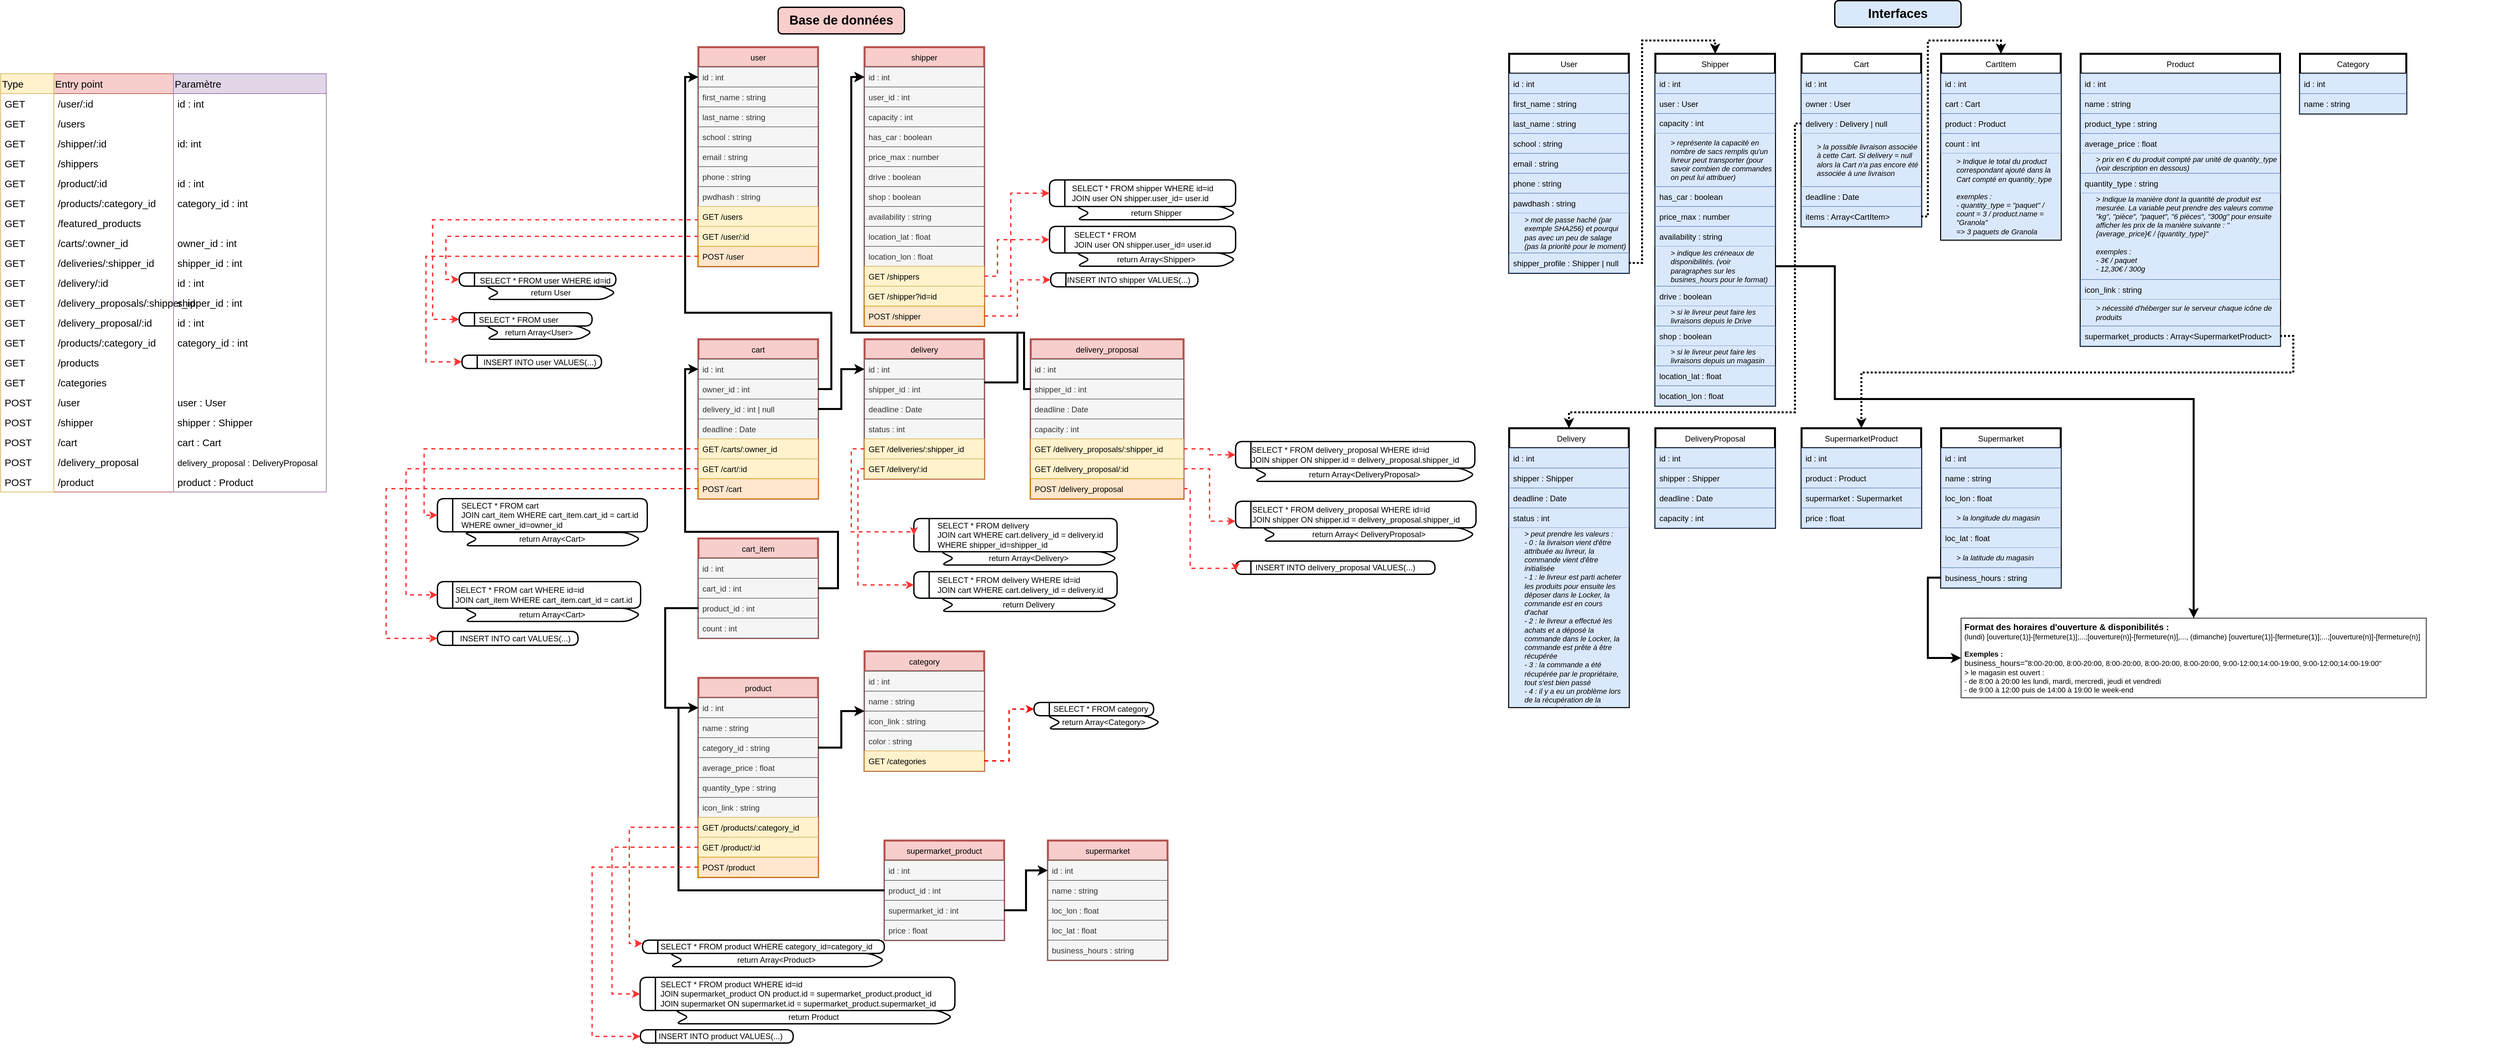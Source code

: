 <mxfile version="20.8.10" type="device"><diagram id="7bnHdsGbHI2Klc7CClRA" name="Page-1"><mxGraphModel dx="4458" dy="2158" grid="1" gridSize="10" guides="1" tooltips="1" connect="1" arrows="1" fold="1" page="1" pageScale="1" pageWidth="1169" pageHeight="827" math="0" shadow="0"><root><mxCell id="0"/><mxCell id="1" parent="0"/><mxCell id="wACTo5QeTcaAtFg1XmSd-277" style="edgeStyle=orthogonalEdgeStyle;rounded=0;orthogonalLoop=1;jettySize=auto;html=1;exitX=0;exitY=0.75;exitDx=0;exitDy=0;entryX=0;entryY=0.5;entryDx=0;entryDy=0;dashed=1;strokeColor=#FF3333;strokeWidth=2;fontSize=12;" parent="1" source="WNu78N1KQvL-Pun8rkxc-2" target="wACTo5QeTcaAtFg1XmSd-267" edge="1"><mxGeometry relative="1" as="geometry"><Array as="points"><mxPoint x="-270" y="100"/><mxPoint x="-670" y="100"/><mxPoint x="-670" y="250"/></Array></mxGeometry></mxCell><mxCell id="WNu78N1KQvL-Pun8rkxc-2" value="user" style="swimlane;fontStyle=0;childLayout=stackLayout;horizontal=1;startSize=30;horizontalStack=0;resizeParent=1;resizeParentMax=0;resizeLast=0;collapsible=1;marginBottom=0;strokeWidth=3;fillColor=#f8cecc;strokeColor=#b85450;" parent="1" vertex="1"><mxGeometry x="-270" y="-160" width="180" height="330" as="geometry"><mxRectangle x="120" y="60" width="60" height="30" as="alternateBounds"/></mxGeometry></mxCell><mxCell id="WNu78N1KQvL-Pun8rkxc-3" value="id : int" style="text;strokeColor=#666666;fillColor=#f5f5f5;align=left;verticalAlign=middle;spacingLeft=4;spacingRight=4;overflow=hidden;points=[[0,0.5],[1,0.5]];portConstraint=eastwest;rotatable=0;strokeWidth=1;fontColor=#333333;" parent="WNu78N1KQvL-Pun8rkxc-2" vertex="1"><mxGeometry y="30" width="180" height="30" as="geometry"/></mxCell><mxCell id="WNu78N1KQvL-Pun8rkxc-4" value="first_name : string" style="text;strokeColor=#666666;fillColor=#f5f5f5;align=left;verticalAlign=middle;spacingLeft=4;spacingRight=4;overflow=hidden;points=[[0,0.5],[1,0.5]];portConstraint=eastwest;rotatable=0;fontColor=#333333;" parent="WNu78N1KQvL-Pun8rkxc-2" vertex="1"><mxGeometry y="60" width="180" height="30" as="geometry"/></mxCell><mxCell id="WNu78N1KQvL-Pun8rkxc-5" value="last_name : string" style="text;strokeColor=#666666;fillColor=#f5f5f5;align=left;verticalAlign=middle;spacingLeft=4;spacingRight=4;overflow=hidden;points=[[0,0.5],[1,0.5]];portConstraint=eastwest;rotatable=0;fontColor=#333333;" parent="WNu78N1KQvL-Pun8rkxc-2" vertex="1"><mxGeometry y="90" width="180" height="30" as="geometry"/></mxCell><mxCell id="WNu78N1KQvL-Pun8rkxc-7" value="school : string" style="text;strokeColor=#666666;fillColor=#f5f5f5;align=left;verticalAlign=middle;spacingLeft=4;spacingRight=4;overflow=hidden;points=[[0,0.5],[1,0.5]];portConstraint=eastwest;rotatable=0;fontColor=#333333;" parent="WNu78N1KQvL-Pun8rkxc-2" vertex="1"><mxGeometry y="120" width="180" height="30" as="geometry"/></mxCell><mxCell id="WNu78N1KQvL-Pun8rkxc-8" value="email : string" style="text;strokeColor=#666666;fillColor=#f5f5f5;align=left;verticalAlign=middle;spacingLeft=4;spacingRight=4;overflow=hidden;points=[[0,0.5],[1,0.5]];portConstraint=eastwest;rotatable=0;fontColor=#333333;" parent="WNu78N1KQvL-Pun8rkxc-2" vertex="1"><mxGeometry y="150" width="180" height="30" as="geometry"/></mxCell><mxCell id="WNu78N1KQvL-Pun8rkxc-9" value="phone : string" style="text;strokeColor=#666666;fillColor=#f5f5f5;align=left;verticalAlign=middle;spacingLeft=4;spacingRight=4;overflow=hidden;points=[[0,0.5],[1,0.5]];portConstraint=eastwest;rotatable=0;fontColor=#333333;" parent="WNu78N1KQvL-Pun8rkxc-2" vertex="1"><mxGeometry y="180" width="180" height="30" as="geometry"/></mxCell><mxCell id="_hyyqlwsdFz9UTo1XCvp-20" value="pwdhash : string" style="text;strokeColor=#666666;fillColor=#f5f5f5;align=left;verticalAlign=middle;spacingLeft=4;spacingRight=4;overflow=hidden;points=[[0,0.5],[1,0.5]];portConstraint=eastwest;rotatable=0;fontColor=#333333;" parent="WNu78N1KQvL-Pun8rkxc-2" vertex="1"><mxGeometry y="210" width="180" height="30" as="geometry"/></mxCell><mxCell id="wACTo5QeTcaAtFg1XmSd-89" value="GET /users" style="text;strokeColor=#d6b656;fillColor=#fff2cc;align=left;verticalAlign=middle;spacingLeft=4;spacingRight=4;overflow=hidden;points=[[0,0.5],[1,0.5]];portConstraint=eastwest;rotatable=0;labelBackgroundColor=none;" parent="WNu78N1KQvL-Pun8rkxc-2" vertex="1"><mxGeometry y="240" width="180" height="30" as="geometry"/></mxCell><mxCell id="wACTo5QeTcaAtFg1XmSd-98" value="GET /user/:id" style="text;strokeColor=#d6b656;fillColor=#fff2cc;align=left;verticalAlign=middle;spacingLeft=4;spacingRight=4;overflow=hidden;points=[[0,0.5],[1,0.5]];portConstraint=eastwest;rotatable=0;labelBackgroundColor=none;" parent="WNu78N1KQvL-Pun8rkxc-2" vertex="1"><mxGeometry y="270" width="180" height="30" as="geometry"/></mxCell><mxCell id="wACTo5QeTcaAtFg1XmSd-88" value="POST /user" style="text;strokeColor=#d79b00;fillColor=#ffe6cc;align=left;verticalAlign=middle;spacingLeft=4;spacingRight=4;overflow=hidden;points=[[0,0.5],[1,0.5]];portConstraint=eastwest;rotatable=0;labelBackgroundColor=none;" parent="WNu78N1KQvL-Pun8rkxc-2" vertex="1"><mxGeometry y="300" width="180" height="30" as="geometry"/></mxCell><mxCell id="WNu78N1KQvL-Pun8rkxc-13" value="shipper" style="swimlane;fontStyle=0;childLayout=stackLayout;horizontal=1;startSize=30;horizontalStack=0;resizeParent=1;resizeParentMax=0;resizeLast=0;collapsible=1;marginBottom=0;strokeWidth=3;fillColor=#f8cecc;strokeColor=#b85450;" parent="1" vertex="1"><mxGeometry x="-20" y="-160" width="180" height="420" as="geometry"><mxRectangle x="120" y="60" width="60" height="30" as="alternateBounds"/></mxGeometry></mxCell><mxCell id="WNu78N1KQvL-Pun8rkxc-14" value="id : int" style="text;strokeColor=#666666;fillColor=#f5f5f5;align=left;verticalAlign=middle;spacingLeft=4;spacingRight=4;overflow=hidden;points=[[0,0.5],[1,0.5]];portConstraint=eastwest;rotatable=0;strokeWidth=1;fontColor=#333333;" parent="WNu78N1KQvL-Pun8rkxc-13" vertex="1"><mxGeometry y="30" width="180" height="30" as="geometry"/></mxCell><mxCell id="WNu78N1KQvL-Pun8rkxc-15" value="user_id : int" style="text;strokeColor=#666666;fillColor=#f5f5f5;align=left;verticalAlign=middle;spacingLeft=4;spacingRight=4;overflow=hidden;points=[[0,0.5],[1,0.5]];portConstraint=eastwest;rotatable=0;fontColor=#333333;" parent="WNu78N1KQvL-Pun8rkxc-13" vertex="1"><mxGeometry y="60" width="180" height="30" as="geometry"/></mxCell><mxCell id="WNu78N1KQvL-Pun8rkxc-16" value="capacity : int" style="text;strokeColor=#666666;fillColor=#f5f5f5;align=left;verticalAlign=middle;spacingLeft=4;spacingRight=4;overflow=hidden;points=[[0,0.5],[1,0.5]];portConstraint=eastwest;rotatable=0;fontColor=#333333;" parent="WNu78N1KQvL-Pun8rkxc-13" vertex="1"><mxGeometry y="90" width="180" height="30" as="geometry"/></mxCell><mxCell id="WNu78N1KQvL-Pun8rkxc-17" value="has_car : boolean" style="text;strokeColor=#666666;fillColor=#f5f5f5;align=left;verticalAlign=middle;spacingLeft=4;spacingRight=4;overflow=hidden;points=[[0,0.5],[1,0.5]];portConstraint=eastwest;rotatable=0;fontColor=#333333;" parent="WNu78N1KQvL-Pun8rkxc-13" vertex="1"><mxGeometry y="120" width="180" height="30" as="geometry"/></mxCell><mxCell id="WNu78N1KQvL-Pun8rkxc-19" value="price_max : number" style="text;strokeColor=#666666;fillColor=#f5f5f5;align=left;verticalAlign=middle;spacingLeft=4;spacingRight=4;overflow=hidden;points=[[0,0.5],[1,0.5]];portConstraint=eastwest;rotatable=0;fontColor=#333333;" parent="WNu78N1KQvL-Pun8rkxc-13" vertex="1"><mxGeometry y="150" width="180" height="30" as="geometry"/></mxCell><mxCell id="RIGoz3CrAmyWaZ2qNEWf-2" value="drive : boolean" style="text;strokeColor=#666666;fillColor=#f5f5f5;align=left;verticalAlign=middle;spacingLeft=4;spacingRight=4;overflow=hidden;points=[[0,0.5],[1,0.5]];portConstraint=eastwest;rotatable=0;fontColor=#333333;" parent="WNu78N1KQvL-Pun8rkxc-13" vertex="1"><mxGeometry y="180" width="180" height="30" as="geometry"/></mxCell><mxCell id="RIGoz3CrAmyWaZ2qNEWf-1" value="shop : boolean" style="text;strokeColor=#666666;fillColor=#f5f5f5;align=left;verticalAlign=middle;spacingLeft=4;spacingRight=4;overflow=hidden;points=[[0,0.5],[1,0.5]];portConstraint=eastwest;rotatable=0;fontColor=#333333;" parent="WNu78N1KQvL-Pun8rkxc-13" vertex="1"><mxGeometry y="210" width="180" height="30" as="geometry"/></mxCell><mxCell id="RIGoz3CrAmyWaZ2qNEWf-3" value="availability : string" style="text;strokeColor=#666666;fillColor=#f5f5f5;align=left;verticalAlign=middle;spacingLeft=4;spacingRight=4;overflow=hidden;points=[[0,0.5],[1,0.5]];portConstraint=eastwest;rotatable=0;fontColor=#333333;" parent="WNu78N1KQvL-Pun8rkxc-13" vertex="1"><mxGeometry y="240" width="180" height="30" as="geometry"/></mxCell><mxCell id="wACTo5QeTcaAtFg1XmSd-91" value="location_lat : float" style="text;strokeColor=#666666;fillColor=#f5f5f5;align=left;verticalAlign=middle;spacingLeft=4;spacingRight=4;overflow=hidden;points=[[0,0.5],[1,0.5]];portConstraint=eastwest;rotatable=0;fontColor=#333333;" parent="WNu78N1KQvL-Pun8rkxc-13" vertex="1"><mxGeometry y="270" width="180" height="30" as="geometry"/></mxCell><mxCell id="wACTo5QeTcaAtFg1XmSd-90" value="location_lon : float" style="text;align=left;verticalAlign=middle;spacingLeft=4;spacingRight=4;overflow=hidden;points=[[0,0.5],[1,0.5]];portConstraint=eastwest;rotatable=0;fillColor=#f5f5f5;fontColor=#333333;strokeColor=#666666;" parent="WNu78N1KQvL-Pun8rkxc-13" vertex="1"><mxGeometry y="300" width="180" height="30" as="geometry"/></mxCell><mxCell id="wACTo5QeTcaAtFg1XmSd-93" value="GET /shippers" style="text;strokeColor=#d6b656;fillColor=#fff2cc;align=left;verticalAlign=middle;spacingLeft=4;spacingRight=4;overflow=hidden;points=[[0,0.5],[1,0.5]];portConstraint=eastwest;rotatable=0;" parent="WNu78N1KQvL-Pun8rkxc-13" vertex="1"><mxGeometry y="330" width="180" height="30" as="geometry"/></mxCell><mxCell id="wACTo5QeTcaAtFg1XmSd-99" value="GET /shipper?id=id" style="text;strokeColor=#d6b656;fillColor=#fff2cc;align=left;verticalAlign=middle;spacingLeft=4;spacingRight=4;overflow=hidden;points=[[0,0.5],[1,0.5]];portConstraint=eastwest;rotatable=0;" parent="WNu78N1KQvL-Pun8rkxc-13" vertex="1"><mxGeometry y="360" width="180" height="30" as="geometry"/></mxCell><mxCell id="wACTo5QeTcaAtFg1XmSd-92" value="POST /shipper" style="text;strokeColor=#d79b00;fillColor=#ffe6cc;align=left;verticalAlign=middle;spacingLeft=4;spacingRight=4;overflow=hidden;points=[[0,0.5],[1,0.5]];portConstraint=eastwest;rotatable=0;" parent="WNu78N1KQvL-Pun8rkxc-13" vertex="1"><mxGeometry y="390" width="180" height="30" as="geometry"/></mxCell><mxCell id="WNu78N1KQvL-Pun8rkxc-23" value="delivery" style="swimlane;fontStyle=0;childLayout=stackLayout;horizontal=1;startSize=30;horizontalStack=0;resizeParent=1;resizeParentMax=0;resizeLast=0;collapsible=1;marginBottom=0;strokeWidth=3;fillColor=#f8cecc;strokeColor=#b85450;" parent="1" vertex="1"><mxGeometry x="-20" y="280" width="180" height="210" as="geometry"><mxRectangle x="120" y="60" width="60" height="30" as="alternateBounds"/></mxGeometry></mxCell><mxCell id="WNu78N1KQvL-Pun8rkxc-24" value="id : int" style="text;strokeColor=#666666;fillColor=#f5f5f5;align=left;verticalAlign=middle;spacingLeft=4;spacingRight=4;overflow=hidden;points=[[0,0.5],[1,0.5]];portConstraint=eastwest;rotatable=0;strokeWidth=1;fontColor=#333333;" parent="WNu78N1KQvL-Pun8rkxc-23" vertex="1"><mxGeometry y="30" width="180" height="30" as="geometry"/></mxCell><mxCell id="WNu78N1KQvL-Pun8rkxc-25" value="shipper_id : int" style="text;strokeColor=#666666;fillColor=#f5f5f5;align=left;verticalAlign=middle;spacingLeft=4;spacingRight=4;overflow=hidden;points=[[0,0.5],[1,0.5]];portConstraint=eastwest;rotatable=0;fontColor=#333333;" parent="WNu78N1KQvL-Pun8rkxc-23" vertex="1"><mxGeometry y="60" width="180" height="30" as="geometry"/></mxCell><mxCell id="WNu78N1KQvL-Pun8rkxc-26" value="deadline : Date" style="text;strokeColor=#666666;fillColor=#f5f5f5;align=left;verticalAlign=middle;spacingLeft=4;spacingRight=4;overflow=hidden;points=[[0,0.5],[1,0.5]];portConstraint=eastwest;rotatable=0;fontColor=#333333;" parent="WNu78N1KQvL-Pun8rkxc-23" vertex="1"><mxGeometry y="90" width="180" height="30" as="geometry"/></mxCell><mxCell id="WNu78N1KQvL-Pun8rkxc-28" value="status : int" style="text;strokeColor=#666666;fillColor=#f5f5f5;align=left;verticalAlign=middle;spacingLeft=4;spacingRight=4;overflow=hidden;points=[[0,0.5],[1,0.5]];portConstraint=eastwest;rotatable=0;fontColor=#333333;" parent="WNu78N1KQvL-Pun8rkxc-23" vertex="1"><mxGeometry y="120" width="180" height="30" as="geometry"/></mxCell><mxCell id="wACTo5QeTcaAtFg1XmSd-107" value="GET /deliveries/:shipper_id" style="text;strokeColor=#d6b656;fillColor=#fff2cc;align=left;verticalAlign=middle;spacingLeft=4;spacingRight=4;overflow=hidden;points=[[0,0.5],[1,0.5]];portConstraint=eastwest;rotatable=0;" parent="WNu78N1KQvL-Pun8rkxc-23" vertex="1"><mxGeometry y="150" width="180" height="30" as="geometry"/></mxCell><mxCell id="wACTo5QeTcaAtFg1XmSd-106" value="GET /delivery/:id" style="text;strokeColor=#d6b656;fillColor=#fff2cc;align=left;verticalAlign=middle;spacingLeft=4;spacingRight=4;overflow=hidden;points=[[0,0.5],[1,0.5]];portConstraint=eastwest;rotatable=0;" parent="WNu78N1KQvL-Pun8rkxc-23" vertex="1"><mxGeometry y="180" width="180" height="30" as="geometry"/></mxCell><mxCell id="wACTo5QeTcaAtFg1XmSd-1" value="cart" style="swimlane;fontStyle=0;childLayout=stackLayout;horizontal=1;startSize=30;horizontalStack=0;resizeParent=1;resizeParentMax=0;resizeLast=0;collapsible=1;marginBottom=0;strokeWidth=3;fillColor=#f8cecc;strokeColor=#b85450;" parent="1" vertex="1"><mxGeometry x="-270" y="280" width="180" height="240" as="geometry"><mxRectangle x="120" y="60" width="60" height="30" as="alternateBounds"/></mxGeometry></mxCell><mxCell id="wACTo5QeTcaAtFg1XmSd-2" value="id : int" style="text;strokeColor=#666666;fillColor=#f5f5f5;align=left;verticalAlign=middle;spacingLeft=4;spacingRight=4;overflow=hidden;points=[[0,0.5],[1,0.5]];portConstraint=eastwest;rotatable=0;strokeWidth=1;fontColor=#333333;" parent="wACTo5QeTcaAtFg1XmSd-1" vertex="1"><mxGeometry y="30" width="180" height="30" as="geometry"/></mxCell><mxCell id="wACTo5QeTcaAtFg1XmSd-3" value="owner_id : int" style="text;strokeColor=#666666;fillColor=#f5f5f5;align=left;verticalAlign=middle;spacingLeft=4;spacingRight=4;overflow=hidden;points=[[0,0.5],[1,0.5]];portConstraint=eastwest;rotatable=0;fontColor=#333333;" parent="wACTo5QeTcaAtFg1XmSd-1" vertex="1"><mxGeometry y="60" width="180" height="30" as="geometry"/></mxCell><mxCell id="wACTo5QeTcaAtFg1XmSd-4" value="delivery_id : int | null" style="text;strokeColor=#666666;fillColor=#f5f5f5;align=left;verticalAlign=middle;spacingLeft=4;spacingRight=4;overflow=hidden;points=[[0,0.5],[1,0.5]];portConstraint=eastwest;rotatable=0;fontColor=#333333;" parent="wACTo5QeTcaAtFg1XmSd-1" vertex="1"><mxGeometry y="90" width="180" height="30" as="geometry"/></mxCell><mxCell id="wACTo5QeTcaAtFg1XmSd-5" value="deadline : Date" style="text;strokeColor=#666666;fillColor=#f5f5f5;align=left;verticalAlign=middle;spacingLeft=4;spacingRight=4;overflow=hidden;points=[[0,0.5],[1,0.5]];portConstraint=eastwest;rotatable=0;fontColor=#333333;" parent="wACTo5QeTcaAtFg1XmSd-1" vertex="1"><mxGeometry y="120" width="180" height="30" as="geometry"/></mxCell><mxCell id="wACTo5QeTcaAtFg1XmSd-95" value="GET /carts/:owner_id" style="text;strokeColor=#d6b656;fillColor=#fff2cc;align=left;verticalAlign=middle;spacingLeft=4;spacingRight=4;overflow=hidden;points=[[0,0.5],[1,0.5]];portConstraint=eastwest;rotatable=0;" parent="wACTo5QeTcaAtFg1XmSd-1" vertex="1"><mxGeometry y="150" width="180" height="30" as="geometry"/></mxCell><mxCell id="wACTo5QeTcaAtFg1XmSd-94" value="GET /cart/:id" style="text;strokeColor=#d6b656;fillColor=#fff2cc;align=left;verticalAlign=middle;spacingLeft=4;spacingRight=4;overflow=hidden;points=[[0,0.5],[1,0.5]];portConstraint=eastwest;rotatable=0;" parent="wACTo5QeTcaAtFg1XmSd-1" vertex="1"><mxGeometry y="180" width="180" height="30" as="geometry"/></mxCell><mxCell id="wACTo5QeTcaAtFg1XmSd-100" value="POST /cart" style="text;strokeColor=#d79b00;fillColor=#ffe6cc;align=left;verticalAlign=middle;spacingLeft=4;spacingRight=4;overflow=hidden;points=[[0,0.5],[1,0.5]];portConstraint=eastwest;rotatable=0;" parent="wACTo5QeTcaAtFg1XmSd-1" vertex="1"><mxGeometry y="210" width="180" height="30" as="geometry"/></mxCell><mxCell id="wACTo5QeTcaAtFg1XmSd-26" value="delivery_proposal" style="swimlane;fontStyle=0;childLayout=stackLayout;horizontal=1;startSize=30;horizontalStack=0;resizeParent=1;resizeParentMax=0;resizeLast=0;collapsible=1;marginBottom=0;strokeWidth=3;fillColor=#f8cecc;strokeColor=#b85450;" parent="1" vertex="1"><mxGeometry x="230" y="280" width="230" height="240" as="geometry"><mxRectangle x="120" y="60" width="60" height="30" as="alternateBounds"/></mxGeometry></mxCell><mxCell id="wACTo5QeTcaAtFg1XmSd-27" value="id : int" style="text;strokeColor=#666666;fillColor=#f5f5f5;align=left;verticalAlign=middle;spacingLeft=4;spacingRight=4;overflow=hidden;points=[[0,0.5],[1,0.5]];portConstraint=eastwest;rotatable=0;strokeWidth=1;fontColor=#333333;" parent="wACTo5QeTcaAtFg1XmSd-26" vertex="1"><mxGeometry y="30" width="230" height="30" as="geometry"/></mxCell><mxCell id="wACTo5QeTcaAtFg1XmSd-28" value="shipper_id : int" style="text;strokeColor=#666666;fillColor=#f5f5f5;align=left;verticalAlign=middle;spacingLeft=4;spacingRight=4;overflow=hidden;points=[[0,0.5],[1,0.5]];portConstraint=eastwest;rotatable=0;fontColor=#333333;" parent="wACTo5QeTcaAtFg1XmSd-26" vertex="1"><mxGeometry y="60" width="230" height="30" as="geometry"/></mxCell><mxCell id="wACTo5QeTcaAtFg1XmSd-29" value="deadline : Date" style="text;strokeColor=#666666;fillColor=#f5f5f5;align=left;verticalAlign=middle;spacingLeft=4;spacingRight=4;overflow=hidden;points=[[0,0.5],[1,0.5]];portConstraint=eastwest;rotatable=0;fontColor=#333333;" parent="wACTo5QeTcaAtFg1XmSd-26" vertex="1"><mxGeometry y="90" width="230" height="30" as="geometry"/></mxCell><mxCell id="wACTo5QeTcaAtFg1XmSd-30" value="capacity : int" style="text;strokeColor=#666666;fillColor=#f5f5f5;align=left;verticalAlign=middle;spacingLeft=4;spacingRight=4;overflow=hidden;points=[[0,0.5],[1,0.5]];portConstraint=eastwest;rotatable=0;fontColor=#333333;" parent="wACTo5QeTcaAtFg1XmSd-26" vertex="1"><mxGeometry y="120" width="230" height="30" as="geometry"/></mxCell><mxCell id="wACTo5QeTcaAtFg1XmSd-111" value="GET /delivery_proposals/:shipper_id" style="text;strokeColor=#d6b656;fillColor=#fff2cc;align=left;verticalAlign=middle;spacingLeft=4;spacingRight=4;overflow=hidden;points=[[0,0.5],[1,0.5]];portConstraint=eastwest;rotatable=0;" parent="wACTo5QeTcaAtFg1XmSd-26" vertex="1"><mxGeometry y="150" width="230" height="30" as="geometry"/></mxCell><mxCell id="wACTo5QeTcaAtFg1XmSd-110" value="GET /delivery_proposal/:id" style="text;strokeColor=#d6b656;fillColor=#fff2cc;align=left;verticalAlign=middle;spacingLeft=4;spacingRight=4;overflow=hidden;points=[[0,0.5],[1,0.5]];portConstraint=eastwest;rotatable=0;" parent="wACTo5QeTcaAtFg1XmSd-26" vertex="1"><mxGeometry y="180" width="230" height="30" as="geometry"/></mxCell><mxCell id="wACTo5QeTcaAtFg1XmSd-112" value="POST /delivery_proposal" style="text;strokeColor=#d79b00;fillColor=#ffe6cc;align=left;verticalAlign=middle;spacingLeft=4;spacingRight=4;overflow=hidden;points=[[0,0.5],[1,0.5]];portConstraint=eastwest;rotatable=0;" parent="wACTo5QeTcaAtFg1XmSd-26" vertex="1"><mxGeometry y="210" width="230" height="30" as="geometry"/></mxCell><mxCell id="wACTo5QeTcaAtFg1XmSd-11" value="cart_item" style="swimlane;fontStyle=0;childLayout=stackLayout;horizontal=1;startSize=30;horizontalStack=0;resizeParent=1;resizeParentMax=0;resizeLast=0;collapsible=1;marginBottom=0;strokeWidth=3;fillColor=#f8cecc;strokeColor=#b85450;" parent="1" vertex="1"><mxGeometry x="-270" y="580" width="180" height="150" as="geometry"><mxRectangle x="120" y="60" width="60" height="30" as="alternateBounds"/></mxGeometry></mxCell><mxCell id="wACTo5QeTcaAtFg1XmSd-12" value="id : int" style="text;strokeColor=#666666;fillColor=#f5f5f5;align=left;verticalAlign=middle;spacingLeft=4;spacingRight=4;overflow=hidden;points=[[0,0.5],[1,0.5]];portConstraint=eastwest;rotatable=0;strokeWidth=1;fontColor=#333333;" parent="wACTo5QeTcaAtFg1XmSd-11" vertex="1"><mxGeometry y="30" width="180" height="30" as="geometry"/></mxCell><mxCell id="wACTo5QeTcaAtFg1XmSd-13" value="cart_id : int" style="text;strokeColor=#666666;fillColor=#f5f5f5;align=left;verticalAlign=middle;spacingLeft=4;spacingRight=4;overflow=hidden;points=[[0,0.5],[1,0.5]];portConstraint=eastwest;rotatable=0;fontColor=#333333;" parent="wACTo5QeTcaAtFg1XmSd-11" vertex="1"><mxGeometry y="60" width="180" height="30" as="geometry"/></mxCell><mxCell id="wACTo5QeTcaAtFg1XmSd-14" value="product_id : int" style="text;strokeColor=#666666;fillColor=#f5f5f5;align=left;verticalAlign=middle;spacingLeft=4;spacingRight=4;overflow=hidden;points=[[0,0.5],[1,0.5]];portConstraint=eastwest;rotatable=0;fontColor=#333333;" parent="wACTo5QeTcaAtFg1XmSd-11" vertex="1"><mxGeometry y="90" width="180" height="30" as="geometry"/></mxCell><mxCell id="wACTo5QeTcaAtFg1XmSd-15" value="count : int" style="text;strokeColor=#666666;fillColor=#f5f5f5;align=left;verticalAlign=middle;spacingLeft=4;spacingRight=4;overflow=hidden;points=[[0,0.5],[1,0.5]];portConstraint=eastwest;rotatable=0;fontColor=#333333;" parent="wACTo5QeTcaAtFg1XmSd-11" vertex="1"><mxGeometry y="120" width="180" height="30" as="geometry"/></mxCell><mxCell id="wACTo5QeTcaAtFg1XmSd-37" value="product" style="swimlane;fontStyle=0;childLayout=stackLayout;horizontal=1;startSize=30;horizontalStack=0;resizeParent=1;resizeParentMax=0;resizeLast=0;collapsible=1;marginBottom=0;strokeWidth=3;fillColor=#f8cecc;strokeColor=#b85450;" parent="1" vertex="1"><mxGeometry x="-270" y="790" width="180" height="300" as="geometry"><mxRectangle x="120" y="60" width="60" height="30" as="alternateBounds"/></mxGeometry></mxCell><mxCell id="wACTo5QeTcaAtFg1XmSd-38" value="id : int" style="text;strokeColor=#666666;fillColor=#f5f5f5;align=left;verticalAlign=middle;spacingLeft=4;spacingRight=4;overflow=hidden;points=[[0,0.5],[1,0.5]];portConstraint=eastwest;rotatable=0;strokeWidth=1;fontColor=#333333;" parent="wACTo5QeTcaAtFg1XmSd-37" vertex="1"><mxGeometry y="30" width="180" height="30" as="geometry"/></mxCell><mxCell id="bkQhRaa8dHf6F2JY2Vij-1" value="name : string" style="text;strokeColor=#666666;fillColor=#f5f5f5;align=left;verticalAlign=middle;spacingLeft=4;spacingRight=4;overflow=hidden;points=[[0,0.5],[1,0.5]];portConstraint=eastwest;rotatable=0;strokeWidth=1;fontColor=#333333;" parent="wACTo5QeTcaAtFg1XmSd-37" vertex="1"><mxGeometry y="60" width="180" height="30" as="geometry"/></mxCell><mxCell id="wACTo5QeTcaAtFg1XmSd-39" value="category_id : string" style="text;strokeColor=#666666;fillColor=#f5f5f5;align=left;verticalAlign=middle;spacingLeft=4;spacingRight=4;overflow=hidden;points=[[0,0.5],[1,0.5]];portConstraint=eastwest;rotatable=0;fontColor=#333333;" parent="wACTo5QeTcaAtFg1XmSd-37" vertex="1"><mxGeometry y="90" width="180" height="30" as="geometry"/></mxCell><mxCell id="wACTo5QeTcaAtFg1XmSd-40" value="average_price : float" style="text;strokeColor=#666666;fillColor=#f5f5f5;align=left;verticalAlign=middle;spacingLeft=4;spacingRight=4;overflow=hidden;points=[[0,0.5],[1,0.5]];portConstraint=eastwest;rotatable=0;fontColor=#333333;" parent="wACTo5QeTcaAtFg1XmSd-37" vertex="1"><mxGeometry y="120" width="180" height="30" as="geometry"/></mxCell><mxCell id="ndPkQ54Eo1N9TQ2eOOx_-1" value="quantity_type : string" style="text;strokeColor=#666666;fillColor=#f5f5f5;align=left;verticalAlign=middle;spacingLeft=4;spacingRight=4;overflow=hidden;points=[[0,0.5],[1,0.5]];portConstraint=eastwest;rotatable=0;fontColor=#333333;" parent="wACTo5QeTcaAtFg1XmSd-37" vertex="1"><mxGeometry y="150" width="180" height="30" as="geometry"/></mxCell><mxCell id="ndPkQ54Eo1N9TQ2eOOx_-8" value="icon_link : string" style="text;strokeColor=#666666;fillColor=#f5f5f5;align=left;verticalAlign=middle;spacingLeft=4;spacingRight=4;overflow=hidden;points=[[0,0.5],[1,0.5]];portConstraint=eastwest;rotatable=0;fontColor=#333333;" parent="wACTo5QeTcaAtFg1XmSd-37" vertex="1"><mxGeometry y="180" width="180" height="30" as="geometry"/></mxCell><mxCell id="wACTo5QeTcaAtFg1XmSd-115" value="GET /products/:category_id" style="text;strokeColor=#d6b656;fillColor=#fff2cc;align=left;verticalAlign=middle;spacingLeft=4;spacingRight=4;overflow=hidden;points=[[0,0.5],[1,0.5]];portConstraint=eastwest;rotatable=0;" parent="wACTo5QeTcaAtFg1XmSd-37" vertex="1"><mxGeometry y="210" width="180" height="30" as="geometry"/></mxCell><mxCell id="wACTo5QeTcaAtFg1XmSd-114" value="GET /product/:id" style="text;strokeColor=#d6b656;fillColor=#fff2cc;align=left;verticalAlign=middle;spacingLeft=4;spacingRight=4;overflow=hidden;points=[[0,0.5],[1,0.5]];portConstraint=eastwest;rotatable=0;" parent="wACTo5QeTcaAtFg1XmSd-37" vertex="1"><mxGeometry y="240" width="180" height="30" as="geometry"/></mxCell><mxCell id="wACTo5QeTcaAtFg1XmSd-113" value="POST /product" style="text;strokeColor=#d79b00;fillColor=#ffe6cc;align=left;verticalAlign=middle;spacingLeft=4;spacingRight=4;overflow=hidden;points=[[0,0.5],[1,0.5]];portConstraint=eastwest;rotatable=0;" parent="wACTo5QeTcaAtFg1XmSd-37" vertex="1"><mxGeometry y="270" width="180" height="30" as="geometry"/></mxCell><mxCell id="wACTo5QeTcaAtFg1XmSd-43" value="supermarket" style="swimlane;fontStyle=0;childLayout=stackLayout;horizontal=1;startSize=30;horizontalStack=0;resizeParent=1;resizeParentMax=0;resizeLast=0;collapsible=1;marginBottom=0;strokeWidth=3;fillColor=#f8cecc;strokeColor=#b85450;" parent="1" vertex="1"><mxGeometry x="255.87" y="1035" width="180" height="180" as="geometry"><mxRectangle x="820" y="600" width="60" height="30" as="alternateBounds"/></mxGeometry></mxCell><mxCell id="wACTo5QeTcaAtFg1XmSd-44" value="id : int" style="text;strokeColor=#666666;fillColor=#f5f5f5;align=left;verticalAlign=middle;spacingLeft=4;spacingRight=4;overflow=hidden;points=[[0,0.5],[1,0.5]];portConstraint=eastwest;rotatable=0;strokeWidth=1;fontColor=#333333;" parent="wACTo5QeTcaAtFg1XmSd-43" vertex="1"><mxGeometry y="30" width="180" height="30" as="geometry"/></mxCell><mxCell id="wACTo5QeTcaAtFg1XmSd-45" value="name : string" style="text;strokeColor=#666666;fillColor=#f5f5f5;align=left;verticalAlign=middle;spacingLeft=4;spacingRight=4;overflow=hidden;points=[[0,0.5],[1,0.5]];portConstraint=eastwest;rotatable=0;fontColor=#333333;" parent="wACTo5QeTcaAtFg1XmSd-43" vertex="1"><mxGeometry y="60" width="180" height="30" as="geometry"/></mxCell><mxCell id="wACTo5QeTcaAtFg1XmSd-220" value="loc_lon : float" style="text;strokeColor=#666666;fillColor=#f5f5f5;align=left;verticalAlign=middle;spacingLeft=4;spacingRight=4;overflow=hidden;points=[[0,0.5],[1,0.5]];portConstraint=eastwest;rotatable=0;fontColor=#333333;" parent="wACTo5QeTcaAtFg1XmSd-43" vertex="1"><mxGeometry y="90" width="180" height="30" as="geometry"/></mxCell><mxCell id="wACTo5QeTcaAtFg1XmSd-108" value="loc_lat : float" style="text;strokeColor=#666666;fillColor=#f5f5f5;align=left;verticalAlign=middle;spacingLeft=4;spacingRight=4;overflow=hidden;points=[[0,0.5],[1,0.5]];portConstraint=eastwest;rotatable=0;fontColor=#333333;" parent="wACTo5QeTcaAtFg1XmSd-43" vertex="1"><mxGeometry y="120" width="180" height="30" as="geometry"/></mxCell><mxCell id="wACTo5QeTcaAtFg1XmSd-46" value="business_hours : string" style="text;strokeColor=#666666;fillColor=#f5f5f5;align=left;verticalAlign=middle;spacingLeft=4;spacingRight=4;overflow=hidden;points=[[0,0.5],[1,0.5]];portConstraint=eastwest;rotatable=0;fontColor=#333333;" parent="wACTo5QeTcaAtFg1XmSd-43" vertex="1"><mxGeometry y="150" width="180" height="30" as="geometry"/></mxCell><mxCell id="wACTo5QeTcaAtFg1XmSd-51" value="supermarket_product" style="swimlane;fontStyle=0;childLayout=stackLayout;horizontal=1;startSize=30;horizontalStack=0;resizeParent=1;resizeParentMax=0;resizeLast=0;collapsible=1;marginBottom=0;strokeWidth=3;fillColor=#f8cecc;strokeColor=#b85450;" parent="1" vertex="1"><mxGeometry x="10" y="1035" width="180" height="150" as="geometry"><mxRectangle x="820" y="600" width="60" height="30" as="alternateBounds"/></mxGeometry></mxCell><mxCell id="wACTo5QeTcaAtFg1XmSd-52" value="id : int" style="text;strokeColor=#666666;fillColor=#f5f5f5;align=left;verticalAlign=middle;spacingLeft=4;spacingRight=4;overflow=hidden;points=[[0,0.5],[1,0.5]];portConstraint=eastwest;rotatable=0;strokeWidth=1;fontColor=#333333;" parent="wACTo5QeTcaAtFg1XmSd-51" vertex="1"><mxGeometry y="30" width="180" height="30" as="geometry"/></mxCell><mxCell id="wACTo5QeTcaAtFg1XmSd-53" value="product_id : int" style="text;strokeColor=#666666;fillColor=#f5f5f5;align=left;verticalAlign=middle;spacingLeft=4;spacingRight=4;overflow=hidden;points=[[0,0.5],[1,0.5]];portConstraint=eastwest;rotatable=0;fontColor=#333333;" parent="wACTo5QeTcaAtFg1XmSd-51" vertex="1"><mxGeometry y="60" width="180" height="30" as="geometry"/></mxCell><mxCell id="wACTo5QeTcaAtFg1XmSd-54" value="supermarket_id : int" style="text;strokeColor=#666666;fillColor=#f5f5f5;align=left;verticalAlign=middle;spacingLeft=4;spacingRight=4;overflow=hidden;points=[[0,0.5],[1,0.5]];portConstraint=eastwest;rotatable=0;fontColor=#333333;" parent="wACTo5QeTcaAtFg1XmSd-51" vertex="1"><mxGeometry y="90" width="180" height="30" as="geometry"/></mxCell><mxCell id="wACTo5QeTcaAtFg1XmSd-55" value="price : float" style="text;strokeColor=#666666;fillColor=#f5f5f5;align=left;verticalAlign=middle;spacingLeft=4;spacingRight=4;overflow=hidden;points=[[0,0.5],[1,0.5]];portConstraint=eastwest;rotatable=0;fontColor=#333333;" parent="wACTo5QeTcaAtFg1XmSd-51" vertex="1"><mxGeometry y="120" width="180" height="30" as="geometry"/></mxCell><mxCell id="wACTo5QeTcaAtFg1XmSd-70" style="edgeStyle=orthogonalEdgeStyle;rounded=0;orthogonalLoop=1;jettySize=auto;html=1;entryX=0;entryY=0.5;entryDx=0;entryDy=0;strokeWidth=3;" parent="1" source="wACTo5QeTcaAtFg1XmSd-54" target="wACTo5QeTcaAtFg1XmSd-44" edge="1"><mxGeometry relative="1" as="geometry"/></mxCell><mxCell id="wACTo5QeTcaAtFg1XmSd-169" style="edgeStyle=orthogonalEdgeStyle;rounded=0;orthogonalLoop=1;jettySize=auto;html=1;entryX=0;entryY=0.5;entryDx=0;entryDy=0;strokeWidth=3;" parent="1" source="wACTo5QeTcaAtFg1XmSd-14" target="wACTo5QeTcaAtFg1XmSd-38" edge="1"><mxGeometry relative="1" as="geometry"><Array as="points"><mxPoint x="-320" y="685"/><mxPoint x="-320" y="835"/></Array></mxGeometry></mxCell><mxCell id="wACTo5QeTcaAtFg1XmSd-176" style="edgeStyle=orthogonalEdgeStyle;rounded=0;orthogonalLoop=1;jettySize=auto;html=1;entryX=0;entryY=0.5;entryDx=0;entryDy=0;strokeWidth=3;" parent="1" source="wACTo5QeTcaAtFg1XmSd-4" target="WNu78N1KQvL-Pun8rkxc-24" edge="1"><mxGeometry relative="1" as="geometry"/></mxCell><mxCell id="wACTo5QeTcaAtFg1XmSd-179" style="edgeStyle=orthogonalEdgeStyle;rounded=0;orthogonalLoop=1;jettySize=auto;html=1;entryX=0;entryY=0.5;entryDx=0;entryDy=0;strokeWidth=3;" parent="1" source="wACTo5QeTcaAtFg1XmSd-13" target="wACTo5QeTcaAtFg1XmSd-2" edge="1"><mxGeometry relative="1" as="geometry"><Array as="points"><mxPoint x="-60" y="655"/><mxPoint x="-60" y="570"/><mxPoint x="-290" y="570"/><mxPoint x="-290" y="325"/></Array></mxGeometry></mxCell><mxCell id="wACTo5QeTcaAtFg1XmSd-180" style="edgeStyle=orthogonalEdgeStyle;rounded=0;orthogonalLoop=1;jettySize=auto;html=1;entryX=0;entryY=0.5;entryDx=0;entryDy=0;strokeWidth=3;" parent="1" source="wACTo5QeTcaAtFg1XmSd-3" target="WNu78N1KQvL-Pun8rkxc-3" edge="1"><mxGeometry relative="1" as="geometry"><Array as="points"><mxPoint x="-70" y="355"/><mxPoint x="-70" y="240"/><mxPoint x="-290" y="240"/><mxPoint x="-290" y="-115"/></Array></mxGeometry></mxCell><mxCell id="wACTo5QeTcaAtFg1XmSd-181" style="edgeStyle=orthogonalEdgeStyle;rounded=0;orthogonalLoop=1;jettySize=auto;html=1;entryX=0;entryY=0.5;entryDx=0;entryDy=0;strokeWidth=3;" parent="1" source="WNu78N1KQvL-Pun8rkxc-25" target="WNu78N1KQvL-Pun8rkxc-14" edge="1"><mxGeometry relative="1" as="geometry"><Array as="points"><mxPoint x="210" y="345"/><mxPoint x="210" y="270"/><mxPoint x="-40" y="270"/><mxPoint x="-40" y="-115"/></Array></mxGeometry></mxCell><mxCell id="wACTo5QeTcaAtFg1XmSd-183" style="edgeStyle=orthogonalEdgeStyle;rounded=0;orthogonalLoop=1;jettySize=auto;html=1;entryX=0;entryY=0.5;entryDx=0;entryDy=0;strokeWidth=3;" parent="1" source="wACTo5QeTcaAtFg1XmSd-28" target="WNu78N1KQvL-Pun8rkxc-14" edge="1"><mxGeometry relative="1" as="geometry"><Array as="points"><mxPoint x="220" y="355"/><mxPoint x="220" y="270"/><mxPoint x="-40" y="270"/><mxPoint x="-40" y="-115"/></Array></mxGeometry></mxCell><mxCell id="wACTo5QeTcaAtFg1XmSd-184" style="edgeStyle=orthogonalEdgeStyle;rounded=0;orthogonalLoop=1;jettySize=auto;html=1;entryX=0;entryY=0.5;entryDx=0;entryDy=0;strokeWidth=3;" parent="1" source="wACTo5QeTcaAtFg1XmSd-53" target="wACTo5QeTcaAtFg1XmSd-38" edge="1"><mxGeometry relative="1" as="geometry"><Array as="points"><mxPoint x="-300" y="1110"/><mxPoint x="-300" y="835"/></Array><mxPoint x="-270" y="870" as="targetPoint"/></mxGeometry></mxCell><mxCell id="wACTo5QeTcaAtFg1XmSd-222" value="&lt;font style=&quot;font-size: 19px;&quot;&gt;&lt;b&gt;Base de données&lt;/b&gt;&lt;/font&gt;" style="text;html=1;strokeColor=#000000;fillColor=#f8cecc;align=center;verticalAlign=middle;whiteSpace=wrap;rounded=1;labelBackgroundColor=none;strokeWidth=2;" parent="1" vertex="1"><mxGeometry x="-150" y="-220" width="190" height="40" as="geometry"/></mxCell><mxCell id="wACTo5QeTcaAtFg1XmSd-244" value="" style="group" parent="1" vertex="1" connectable="0"><mxGeometry x="538.34" y="454" width="360" height="40" as="geometry"/></mxCell><mxCell id="wACTo5QeTcaAtFg1XmSd-245" value="" style="swimlane;horizontal=0;whiteSpace=wrap;html=1;rounded=1;labelBackgroundColor=none;strokeColor=#000000;strokeWidth=2;fontSize=19;" parent="wACTo5QeTcaAtFg1XmSd-244" vertex="1"><mxGeometry y="-20" width="360" height="40" as="geometry"/></mxCell><mxCell id="wACTo5QeTcaAtFg1XmSd-246" value="&lt;div style=&quot;text-align: left;&quot;&gt;&lt;span style=&quot;background-color: initial;&quot;&gt;SELECT * FROM delivery_proposal WHERE id=id&lt;/span&gt;&lt;/div&gt;&lt;div style=&quot;text-align: left;&quot;&gt;&lt;span style=&quot;background-color: initial;&quot;&gt;JOIN shipper ON shipper.id = delivery_proposal.shipper_id&lt;/span&gt;&lt;/div&gt;" style="text;html=1;align=center;verticalAlign=middle;resizable=0;points=[];autosize=1;strokeColor=none;fillColor=none;fontSize=12;spacing=0;" parent="wACTo5QeTcaAtFg1XmSd-245" vertex="1"><mxGeometry x="14.998" width="330" height="40" as="geometry"/></mxCell><mxCell id="wACTo5QeTcaAtFg1XmSd-247" value="return Array&amp;lt;DeliveryProposal&amp;gt;" style="shape=step;perimeter=stepPerimeter;whiteSpace=wrap;html=1;fixedSize=1;rounded=1;labelBackgroundColor=none;strokeColor=#000000;strokeWidth=2;fontSize=12;" parent="wACTo5QeTcaAtFg1XmSd-244" vertex="1"><mxGeometry x="27.37" y="20" width="332.63" height="20" as="geometry"/></mxCell><mxCell id="wACTo5QeTcaAtFg1XmSd-248" value="" style="group" parent="1" vertex="1" connectable="0"><mxGeometry x="538.34" y="544" width="381.84" height="40" as="geometry"/></mxCell><mxCell id="wACTo5QeTcaAtFg1XmSd-249" value="" style="swimlane;horizontal=0;whiteSpace=wrap;html=1;rounded=1;labelBackgroundColor=none;strokeColor=#000000;strokeWidth=2;fontSize=19;" parent="wACTo5QeTcaAtFg1XmSd-248" vertex="1"><mxGeometry y="-20" width="361.74" height="40" as="geometry"/></mxCell><mxCell id="wACTo5QeTcaAtFg1XmSd-250" value="&lt;div style=&quot;text-align: left;&quot;&gt;&lt;span style=&quot;background-color: initial;&quot;&gt;SELECT * FROM delivery_proposal WHERE id=id&lt;/span&gt;&lt;/div&gt;&lt;font style=&quot;font-size: 12px;&quot;&gt;&lt;div style=&quot;text-align: left;&quot;&gt;&lt;span style=&quot;background-color: initial;&quot;&gt;JOIN shipper ON shipper.id = delivery_proposal.shipper_id&lt;/span&gt;&lt;/div&gt;&lt;/font&gt;" style="text;html=1;align=center;verticalAlign=middle;resizable=0;points=[];autosize=1;strokeColor=none;fillColor=none;fontSize=12;spacing=0;" parent="wACTo5QeTcaAtFg1XmSd-249" vertex="1"><mxGeometry x="15.873" width="330" height="40" as="geometry"/></mxCell><mxCell id="wACTo5QeTcaAtFg1XmSd-251" value="return Array&amp;lt;&amp;nbsp;DeliveryProposal&amp;gt;" style="shape=step;perimeter=stepPerimeter;whiteSpace=wrap;html=1;fixedSize=1;rounded=1;labelBackgroundColor=none;strokeColor=#000000;strokeWidth=2;fontSize=12;" parent="wACTo5QeTcaAtFg1XmSd-248" vertex="1"><mxGeometry x="40.19" y="20" width="319.81" height="20" as="geometry"/></mxCell><mxCell id="wACTo5QeTcaAtFg1XmSd-253" value="" style="swimlane;horizontal=0;whiteSpace=wrap;html=1;rounded=1;labelBackgroundColor=none;strokeColor=#000000;strokeWidth=2;fontSize=19;" parent="1" vertex="1"><mxGeometry x="538.34" y="614" width="300" height="20" as="geometry"><mxRectangle x="490" y="610" width="50" height="40" as="alternateBounds"/></mxGeometry></mxCell><mxCell id="wACTo5QeTcaAtFg1XmSd-254" value="&lt;font style=&quot;font-size: 12px;&quot;&gt;INSERT INTO delivery_proposal VALUES(...)&lt;/font&gt;" style="text;html=1;align=center;verticalAlign=middle;resizable=0;points=[];autosize=1;strokeColor=none;fillColor=none;fontSize=12;spacing=0;" parent="wACTo5QeTcaAtFg1XmSd-253" vertex="1"><mxGeometry x="20.004" width="260" height="20" as="geometry"/></mxCell><mxCell id="wACTo5QeTcaAtFg1XmSd-234" value="" style="group;align=left;" parent="1" vertex="1" connectable="0"><mxGeometry x="-350" y="1201" width="500" height="40" as="geometry"/></mxCell><mxCell id="wACTo5QeTcaAtFg1XmSd-235" value="" style="swimlane;horizontal=0;whiteSpace=wrap;html=1;rounded=1;labelBackgroundColor=none;strokeColor=#000000;strokeWidth=2;fontSize=19;" parent="wACTo5QeTcaAtFg1XmSd-234" vertex="1"><mxGeometry x="-7.75" y="40" width="473.69" height="50" as="geometry"/></mxCell><mxCell id="wACTo5QeTcaAtFg1XmSd-236" value="&lt;font style=&quot;font-size: 12px;&quot;&gt;SELECT * FROM product WHERE id=id &lt;br&gt;JOIN supermarket_product ON&amp;nbsp;&lt;/font&gt;product.id = supermarket_product.product_id&lt;br&gt;JOIN supermarket ON supermarket.id = supermarket_product.supermarket_id" style="text;html=1;align=left;verticalAlign=middle;resizable=0;points=[];autosize=1;strokeColor=none;fillColor=none;fontSize=12;spacing=0;" parent="wACTo5QeTcaAtFg1XmSd-235" vertex="1"><mxGeometry x="30.999" width="430" height="50" as="geometry"/></mxCell><mxCell id="wACTo5QeTcaAtFg1XmSd-237" value="return Product" style="shape=step;perimeter=stepPerimeter;whiteSpace=wrap;html=1;fixedSize=1;rounded=1;labelBackgroundColor=none;strokeColor=#000000;strokeWidth=2;fontSize=12;" parent="wACTo5QeTcaAtFg1XmSd-234" vertex="1"><mxGeometry x="44.88" y="90" width="417.37" height="20" as="geometry"/></mxCell><mxCell id="wACTo5QeTcaAtFg1XmSd-255" style="edgeStyle=orthogonalEdgeStyle;rounded=0;orthogonalLoop=1;jettySize=auto;html=1;entryX=0;entryY=0.25;entryDx=0;entryDy=0;strokeWidth=2;fontSize=12;dashed=1;strokeColor=#FF3333;" parent="1" source="wACTo5QeTcaAtFg1XmSd-115" target="wACTo5QeTcaAtFg1XmSd-225" edge="1"><mxGeometry relative="1" as="geometry"><Array as="points"><mxPoint x="-374" y="1015"/><mxPoint x="-374" y="1190"/></Array></mxGeometry></mxCell><mxCell id="wACTo5QeTcaAtFg1XmSd-256" style="edgeStyle=orthogonalEdgeStyle;rounded=0;orthogonalLoop=1;jettySize=auto;html=1;entryX=0;entryY=0.5;entryDx=0;entryDy=0;strokeWidth=2;fontSize=12;dashed=1;strokeColor=#FF3333;" parent="1" source="wACTo5QeTcaAtFg1XmSd-114" target="wACTo5QeTcaAtFg1XmSd-235" edge="1"><mxGeometry relative="1" as="geometry"><Array as="points"><mxPoint x="-400" y="1045"/><mxPoint x="-400" y="1266"/></Array></mxGeometry></mxCell><mxCell id="wACTo5QeTcaAtFg1XmSd-257" style="edgeStyle=orthogonalEdgeStyle;rounded=0;orthogonalLoop=1;jettySize=auto;html=1;entryX=0;entryY=0.5;entryDx=0;entryDy=0;strokeWidth=2;fontSize=12;dashed=1;strokeColor=#FF3333;" parent="1" source="wACTo5QeTcaAtFg1XmSd-113" target="wACTo5QeTcaAtFg1XmSd-239" edge="1"><mxGeometry relative="1" as="geometry"><Array as="points"><mxPoint x="-430" y="1075"/><mxPoint x="-430" y="1330"/></Array></mxGeometry></mxCell><mxCell id="wACTo5QeTcaAtFg1XmSd-258" style="edgeStyle=orthogonalEdgeStyle;rounded=0;orthogonalLoop=1;jettySize=auto;html=1;entryX=0;entryY=0.5;entryDx=0;entryDy=0;dashed=1;strokeColor=#FF3333;strokeWidth=2;fontSize=12;" parent="1" source="wACTo5QeTcaAtFg1XmSd-111" target="wACTo5QeTcaAtFg1XmSd-245" edge="1"><mxGeometry relative="1" as="geometry"/></mxCell><mxCell id="wACTo5QeTcaAtFg1XmSd-259" style="edgeStyle=orthogonalEdgeStyle;rounded=0;orthogonalLoop=1;jettySize=auto;html=1;entryX=0;entryY=0.75;entryDx=0;entryDy=0;dashed=1;strokeColor=#FF3333;strokeWidth=2;fontSize=12;" parent="1" source="wACTo5QeTcaAtFg1XmSd-110" target="wACTo5QeTcaAtFg1XmSd-249" edge="1"><mxGeometry relative="1" as="geometry"/></mxCell><mxCell id="wACTo5QeTcaAtFg1XmSd-260" style="edgeStyle=orthogonalEdgeStyle;rounded=0;orthogonalLoop=1;jettySize=auto;html=1;entryX=0;entryY=0.75;entryDx=0;entryDy=0;dashed=1;strokeColor=#FF3333;strokeWidth=2;fontSize=12;" parent="1" source="wACTo5QeTcaAtFg1XmSd-112" target="wACTo5QeTcaAtFg1XmSd-253" edge="1"><mxGeometry relative="1" as="geometry"><Array as="points"><mxPoint x="470" y="505"/><mxPoint x="470" y="625"/><mxPoint x="538" y="625"/></Array></mxGeometry></mxCell><mxCell id="wACTo5QeTcaAtFg1XmSd-261" value="" style="group" parent="1" vertex="1" connectable="0"><mxGeometry x="-714.21" y="50" width="465.873" height="170" as="geometry"/></mxCell><mxCell id="wACTo5QeTcaAtFg1XmSd-262" value="" style="swimlane;horizontal=0;whiteSpace=wrap;html=1;rounded=1;labelBackgroundColor=none;strokeColor=#000000;strokeWidth=2;fontSize=19;" parent="wACTo5QeTcaAtFg1XmSd-261" vertex="1"><mxGeometry x="84.21" y="130" width="235.79" height="20" as="geometry"/></mxCell><mxCell id="wACTo5QeTcaAtFg1XmSd-263" value="&lt;div style=&quot;text-align: left;&quot;&gt;&lt;span style=&quot;background-color: initial;&quot;&gt;SELECT * FROM user WHERE id=id&lt;/span&gt;&lt;/div&gt;&lt;font style=&quot;font-size: 12px;&quot;&gt;&lt;div style=&quot;text-align: left;&quot;&gt;&lt;br&gt;&lt;/div&gt;&lt;/font&gt;" style="text;html=1;align=center;verticalAlign=middle;resizable=0;points=[];autosize=1;strokeColor=none;fillColor=none;fontSize=12;spacing=0;" parent="wACTo5QeTcaAtFg1XmSd-262" vertex="1"><mxGeometry x="19.003" y="-1" width="220" height="40" as="geometry"/></mxCell><mxCell id="wACTo5QeTcaAtFg1XmSd-264" value="return User" style="shape=step;perimeter=stepPerimeter;whiteSpace=wrap;html=1;fixedSize=1;rounded=1;labelBackgroundColor=none;strokeColor=#000000;strokeWidth=2;fontSize=12;" parent="wACTo5QeTcaAtFg1XmSd-261" vertex="1"><mxGeometry x="124.4" y="150" width="195.6" height="20" as="geometry"/></mxCell><mxCell id="wACTo5QeTcaAtFg1XmSd-266" value="" style="group" parent="1" vertex="1" connectable="0"><mxGeometry x="-630" y="240" width="465.873" height="40" as="geometry"/></mxCell><mxCell id="wACTo5QeTcaAtFg1XmSd-267" value="" style="swimlane;horizontal=0;whiteSpace=wrap;html=1;rounded=1;labelBackgroundColor=none;strokeColor=#000000;strokeWidth=2;fontSize=19;" parent="wACTo5QeTcaAtFg1XmSd-266" vertex="1"><mxGeometry width="200" height="20" as="geometry"/></mxCell><mxCell id="wACTo5QeTcaAtFg1XmSd-268" value="&lt;div style=&quot;text-align: left;&quot;&gt;&lt;span style=&quot;background-color: initial;&quot;&gt;SELECT * FROM user&lt;/span&gt;&lt;/div&gt;&lt;font style=&quot;font-size: 12px;&quot;&gt;&lt;div style=&quot;text-align: left;&quot;&gt;&lt;br&gt;&lt;/div&gt;&lt;/font&gt;" style="text;html=1;align=center;verticalAlign=middle;resizable=0;points=[];autosize=1;strokeColor=none;fillColor=none;fontSize=12;spacing=0;" parent="wACTo5QeTcaAtFg1XmSd-267" vertex="1"><mxGeometry x="19.213" y="-2" width="140" height="40" as="geometry"/></mxCell><mxCell id="wACTo5QeTcaAtFg1XmSd-269" value="return Array&amp;lt;User&amp;gt;" style="shape=step;perimeter=stepPerimeter;whiteSpace=wrap;html=1;fixedSize=1;rounded=1;labelBackgroundColor=none;strokeColor=#000000;strokeWidth=2;fontSize=12;" parent="wACTo5QeTcaAtFg1XmSd-266" vertex="1"><mxGeometry x="40.19" y="20" width="159.81" height="20" as="geometry"/></mxCell><mxCell id="wACTo5QeTcaAtFg1XmSd-275" style="edgeStyle=orthogonalEdgeStyle;rounded=0;orthogonalLoop=1;jettySize=auto;html=1;entryX=0;entryY=0.5;entryDx=0;entryDy=0;dashed=1;strokeColor=#FF3333;strokeWidth=2;fontSize=12;" parent="1" source="wACTo5QeTcaAtFg1XmSd-98" target="wACTo5QeTcaAtFg1XmSd-262" edge="1"><mxGeometry relative="1" as="geometry"/></mxCell><mxCell id="wACTo5QeTcaAtFg1XmSd-276" style="edgeStyle=orthogonalEdgeStyle;rounded=0;orthogonalLoop=1;jettySize=auto;html=1;entryX=0;entryY=0.5;entryDx=0;entryDy=0;dashed=1;strokeColor=#FF3333;strokeWidth=2;fontSize=12;" parent="1" source="wACTo5QeTcaAtFg1XmSd-88" target="wACTo5QeTcaAtFg1XmSd-272" edge="1"><mxGeometry relative="1" as="geometry"><Array as="points"><mxPoint x="-680" y="155"/><mxPoint x="-680" y="314"/></Array></mxGeometry></mxCell><mxCell id="wACTo5QeTcaAtFg1XmSd-282" value="" style="group" parent="1" vertex="1" connectable="0"><mxGeometry x="174.13" y="-70" width="465.873" height="40" as="geometry"/></mxCell><mxCell id="wACTo5QeTcaAtFg1XmSd-283" value="" style="swimlane;horizontal=0;whiteSpace=wrap;html=1;rounded=1;labelBackgroundColor=none;strokeColor=#000000;strokeWidth=2;fontSize=19;" parent="wACTo5QeTcaAtFg1XmSd-282" vertex="1"><mxGeometry x="84.21" y="110" width="280" height="40" as="geometry"/></mxCell><mxCell id="wACTo5QeTcaAtFg1XmSd-284" value="&lt;div style=&quot;text-align: left;&quot;&gt;&lt;span style=&quot;background-color: initial;&quot;&gt;SELECT * FROM shipper WHERE id=id&lt;/span&gt;&lt;/div&gt;&lt;font style=&quot;font-size: 12px;&quot;&gt;&lt;div style=&quot;text-align: left;&quot;&gt;&lt;span style=&quot;background-color: initial;&quot;&gt;JOIN user ON shipper.user_id= user.id&lt;/span&gt;&lt;/div&gt;&lt;/font&gt;" style="text;html=1;align=center;verticalAlign=middle;resizable=0;points=[];autosize=1;strokeColor=none;fillColor=none;fontSize=12;spacing=0;" parent="wACTo5QeTcaAtFg1XmSd-283" vertex="1"><mxGeometry x="24.213" width="230" height="40" as="geometry"/></mxCell><mxCell id="wACTo5QeTcaAtFg1XmSd-285" value="return Shipper" style="shape=step;perimeter=stepPerimeter;whiteSpace=wrap;html=1;fixedSize=1;rounded=1;labelBackgroundColor=none;strokeColor=#000000;strokeWidth=2;fontSize=12;" parent="wACTo5QeTcaAtFg1XmSd-282" vertex="1"><mxGeometry x="124.4" y="150" width="239.81" height="20" as="geometry"/></mxCell><mxCell id="wACTo5QeTcaAtFg1XmSd-290" value="" style="group" parent="1" vertex="1" connectable="0"><mxGeometry x="174.13" width="465.873" height="40" as="geometry"/></mxCell><mxCell id="wACTo5QeTcaAtFg1XmSd-291" value="" style="swimlane;horizontal=0;whiteSpace=wrap;html=1;rounded=1;labelBackgroundColor=none;strokeColor=#000000;strokeWidth=2;fontSize=19;" parent="wACTo5QeTcaAtFg1XmSd-290" vertex="1"><mxGeometry x="84.21" y="110" width="280" height="40" as="geometry"/></mxCell><mxCell id="wACTo5QeTcaAtFg1XmSd-292" value="&lt;div style=&quot;text-align: left;&quot;&gt;&lt;span style=&quot;background-color: initial;&quot;&gt;SELECT * FROM&amp;nbsp;&lt;/span&gt;&lt;/div&gt;&lt;font style=&quot;font-size: 12px;&quot;&gt;&lt;div style=&quot;text-align: left;&quot;&gt;&lt;span style=&quot;background-color: initial;&quot;&gt;JOIN user ON shipper.user_id= user.id&lt;/span&gt;&lt;/div&gt;&lt;/font&gt;" style="text;html=1;align=center;verticalAlign=middle;resizable=0;points=[];autosize=1;strokeColor=none;fillColor=none;fontSize=12;spacing=0;" parent="wACTo5QeTcaAtFg1XmSd-291" vertex="1"><mxGeometry x="24.213" width="230" height="40" as="geometry"/></mxCell><mxCell id="wACTo5QeTcaAtFg1XmSd-293" value="return Array&amp;lt;Shipper&amp;gt;" style="shape=step;perimeter=stepPerimeter;whiteSpace=wrap;html=1;fixedSize=1;rounded=1;labelBackgroundColor=none;strokeColor=#000000;strokeWidth=2;fontSize=12;" parent="wACTo5QeTcaAtFg1XmSd-290" vertex="1"><mxGeometry x="124.4" y="150" width="239.81" height="20" as="geometry"/></mxCell><mxCell id="wACTo5QeTcaAtFg1XmSd-294" value="" style="group" parent="1" vertex="1" connectable="0"><mxGeometry x="260" y="200" width="465.873" height="40" as="geometry"/></mxCell><mxCell id="wACTo5QeTcaAtFg1XmSd-295" value="" style="swimlane;horizontal=0;whiteSpace=wrap;html=1;rounded=1;labelBackgroundColor=none;strokeColor=#000000;strokeWidth=2;fontSize=19;" parent="wACTo5QeTcaAtFg1XmSd-294" vertex="1"><mxGeometry y="-20" width="221.663" height="21" as="geometry"/></mxCell><mxCell id="wACTo5QeTcaAtFg1XmSd-296" value="&lt;div style=&quot;text-align: left;&quot;&gt;INSERT INTO shipper VALUES(...)&lt;/div&gt;" style="text;html=1;align=center;verticalAlign=middle;resizable=0;points=[];autosize=1;strokeColor=none;fillColor=none;fontSize=12;spacing=0;" parent="wACTo5QeTcaAtFg1XmSd-295" vertex="1"><mxGeometry x="11.663" y="1" width="210" height="20" as="geometry"/></mxCell><mxCell id="wACTo5QeTcaAtFg1XmSd-297" style="edgeStyle=orthogonalEdgeStyle;rounded=0;orthogonalLoop=1;jettySize=auto;html=1;entryX=0;entryY=0.5;entryDx=0;entryDy=0;dashed=1;strokeColor=#FF3333;strokeWidth=2;fontSize=12;" parent="1" source="wACTo5QeTcaAtFg1XmSd-92" target="wACTo5QeTcaAtFg1XmSd-295" edge="1"><mxGeometry relative="1" as="geometry"/></mxCell><mxCell id="wACTo5QeTcaAtFg1XmSd-299" style="edgeStyle=orthogonalEdgeStyle;rounded=0;orthogonalLoop=1;jettySize=auto;html=1;entryX=0;entryY=0.5;entryDx=0;entryDy=0;dashed=1;strokeColor=#FF3333;strokeWidth=2;fontSize=12;" parent="1" source="wACTo5QeTcaAtFg1XmSd-99" target="wACTo5QeTcaAtFg1XmSd-283" edge="1"><mxGeometry relative="1" as="geometry"><Array as="points"><mxPoint x="200" y="215"/><mxPoint x="200" y="60"/></Array></mxGeometry></mxCell><mxCell id="wACTo5QeTcaAtFg1XmSd-300" style="edgeStyle=orthogonalEdgeStyle;rounded=0;orthogonalLoop=1;jettySize=auto;html=1;exitX=1;exitY=0.5;exitDx=0;exitDy=0;dashed=1;strokeColor=#FF3333;strokeWidth=2;fontSize=12;" parent="1" source="wACTo5QeTcaAtFg1XmSd-93" target="wACTo5QeTcaAtFg1XmSd-291" edge="1"><mxGeometry relative="1" as="geometry"><Array as="points"><mxPoint x="180" y="185"/><mxPoint x="180" y="130"/></Array></mxGeometry></mxCell><mxCell id="wACTo5QeTcaAtFg1XmSd-301" value="" style="group" parent="1" vertex="1" connectable="0"><mxGeometry x="-704.21" y="290" width="544.213" height="170" as="geometry"/></mxCell><mxCell id="wACTo5QeTcaAtFg1XmSd-271" value="" style="group" parent="wACTo5QeTcaAtFg1XmSd-301" vertex="1" connectable="0"><mxGeometry x="78.34" y="34" width="465.873" height="40" as="geometry"/></mxCell><mxCell id="wACTo5QeTcaAtFg1XmSd-272" value="" style="swimlane;horizontal=0;whiteSpace=wrap;html=1;rounded=1;labelBackgroundColor=none;strokeColor=#000000;strokeWidth=2;fontSize=19;" parent="wACTo5QeTcaAtFg1XmSd-271" vertex="1"><mxGeometry y="-20" width="210" height="20" as="geometry"/></mxCell><mxCell id="wACTo5QeTcaAtFg1XmSd-273" value="&lt;div style=&quot;text-align: left;&quot;&gt;INSERT INTO user VALUES(...)&lt;/div&gt;" style="text;html=1;align=center;verticalAlign=middle;resizable=0;points=[];autosize=1;strokeColor=none;fillColor=none;fontSize=12;spacing=0;" parent="wACTo5QeTcaAtFg1XmSd-272" vertex="1"><mxGeometry x="21.663" y="1" width="190" height="20" as="geometry"/></mxCell><mxCell id="wACTo5QeTcaAtFg1XmSd-330" value="" style="group" parent="1" vertex="1" connectable="0"><mxGeometry x="-747.01" y="410" width="465.873" height="170" as="geometry"/></mxCell><mxCell id="wACTo5QeTcaAtFg1XmSd-331" value="" style="swimlane;horizontal=0;whiteSpace=wrap;html=1;rounded=1;labelBackgroundColor=none;strokeColor=#000000;strokeWidth=2;fontSize=19;" parent="wACTo5QeTcaAtFg1XmSd-330" vertex="1"><mxGeometry x="84.21" y="110" width="315.79" height="50" as="geometry"/></mxCell><mxCell id="wACTo5QeTcaAtFg1XmSd-333" value="return Array&amp;lt;Cart&amp;gt;" style="shape=step;perimeter=stepPerimeter;whiteSpace=wrap;html=1;fixedSize=1;rounded=1;labelBackgroundColor=none;strokeColor=#000000;strokeWidth=2;fontSize=12;" parent="wACTo5QeTcaAtFg1XmSd-330" vertex="1"><mxGeometry x="124.4" y="161" width="265.6" height="20" as="geometry"/></mxCell><mxCell id="wACTo5QeTcaAtFg1XmSd-334" style="edgeStyle=orthogonalEdgeStyle;rounded=0;orthogonalLoop=1;jettySize=auto;html=1;entryX=0;entryY=0.5;entryDx=0;entryDy=0;dashed=1;strokeColor=#FF3333;strokeWidth=2;fontSize=12;" parent="1" source="wACTo5QeTcaAtFg1XmSd-95" target="wACTo5QeTcaAtFg1XmSd-331" edge="1"><mxGeometry relative="1" as="geometry"/></mxCell><mxCell id="wACTo5QeTcaAtFg1XmSd-335" style="edgeStyle=orthogonalEdgeStyle;rounded=0;orthogonalLoop=1;jettySize=auto;html=1;entryX=0;entryY=0.5;entryDx=0;entryDy=0;dashed=1;strokeColor=#FF3333;strokeWidth=2;fontSize=12;" parent="1" source="wACTo5QeTcaAtFg1XmSd-94" target="wACTo5QeTcaAtFg1XmSd-327" edge="1"><mxGeometry relative="1" as="geometry"><Array as="points"><mxPoint x="-710" y="475"/><mxPoint x="-710" y="665"/></Array></mxGeometry></mxCell><mxCell id="wACTo5QeTcaAtFg1XmSd-336" style="edgeStyle=orthogonalEdgeStyle;rounded=0;orthogonalLoop=1;jettySize=auto;html=1;entryX=0;entryY=0.5;entryDx=0;entryDy=0;dashed=1;strokeColor=#FF3333;strokeWidth=2;fontSize=12;" parent="1" source="wACTo5QeTcaAtFg1XmSd-100" target="wACTo5QeTcaAtFg1XmSd-310" edge="1"><mxGeometry relative="1" as="geometry"><Array as="points"><mxPoint x="-740" y="505"/><mxPoint x="-740" y="731"/></Array></mxGeometry></mxCell><mxCell id="wACTo5QeTcaAtFg1XmSd-337" value="" style="group" parent="1" vertex="1" connectable="0"><mxGeometry x="-30" y="520" width="465.873" height="170" as="geometry"/></mxCell><mxCell id="wACTo5QeTcaAtFg1XmSd-338" value="" style="swimlane;horizontal=0;whiteSpace=wrap;html=1;rounded=1;labelBackgroundColor=none;strokeColor=#000000;strokeWidth=2;fontSize=19;" parent="wACTo5QeTcaAtFg1XmSd-337" vertex="1"><mxGeometry x="84.21" y="110" width="305.79" height="40" as="geometry"/></mxCell><mxCell id="wACTo5QeTcaAtFg1XmSd-339" value="&lt;div style=&quot;text-align: left;&quot;&gt;&lt;span style=&quot;background-color: initial;&quot;&gt;SELECT * FROM delivery WHERE id=id&lt;/span&gt;&lt;/div&gt;&lt;font style=&quot;font-size: 12px;&quot;&gt;&lt;div style=&quot;text-align: left;&quot;&gt;JOIN cart WHERE cart.delivery_id = delivery.id&lt;/div&gt;&lt;/font&gt;" style="text;html=1;align=center;verticalAlign=middle;resizable=0;points=[];autosize=1;strokeColor=none;fillColor=none;fontSize=12;spacing=0;" parent="wACTo5QeTcaAtFg1XmSd-338" vertex="1"><mxGeometry x="25.053" width="270" height="40" as="geometry"/></mxCell><mxCell id="wACTo5QeTcaAtFg1XmSd-340" value="return Delivery" style="shape=step;perimeter=stepPerimeter;whiteSpace=wrap;html=1;fixedSize=1;rounded=1;labelBackgroundColor=none;strokeColor=#000000;strokeWidth=2;fontSize=12;" parent="wACTo5QeTcaAtFg1XmSd-337" vertex="1"><mxGeometry x="124.4" y="150" width="265.6" height="20" as="geometry"/></mxCell><mxCell id="wACTo5QeTcaAtFg1XmSd-343" value="" style="group" parent="1" vertex="1" connectable="0"><mxGeometry x="-30" y="440" width="465.873" height="170" as="geometry"/></mxCell><mxCell id="wACTo5QeTcaAtFg1XmSd-344" value="" style="swimlane;horizontal=0;whiteSpace=wrap;html=1;rounded=1;labelBackgroundColor=none;strokeColor=#000000;strokeWidth=2;fontSize=19;" parent="wACTo5QeTcaAtFg1XmSd-343" vertex="1"><mxGeometry x="84.21" y="110" width="305.79" height="50" as="geometry"/></mxCell><mxCell id="wACTo5QeTcaAtFg1XmSd-345" value="&lt;div style=&quot;text-align: left;&quot;&gt;&lt;span style=&quot;background-color: initial;&quot;&gt;SELECT * FROM delivery&lt;/span&gt;&lt;/div&gt;&lt;font style=&quot;font-size: 12px;&quot;&gt;&lt;div style=&quot;text-align: left;&quot;&gt;JOIN cart WHERE cart.delivery_id = delivery.id&lt;/div&gt;&lt;div style=&quot;text-align: left;&quot;&gt;WHERE shipper_id=shipper_id&lt;/div&gt;&lt;/font&gt;" style="text;html=1;align=center;verticalAlign=middle;resizable=0;points=[];autosize=1;strokeColor=none;fillColor=none;fontSize=12;spacing=0;" parent="wACTo5QeTcaAtFg1XmSd-344" vertex="1"><mxGeometry x="25.053" width="270" height="50" as="geometry"/></mxCell><mxCell id="wACTo5QeTcaAtFg1XmSd-346" value="return Array&amp;lt;Delivery&amp;gt;" style="shape=step;perimeter=stepPerimeter;whiteSpace=wrap;html=1;fixedSize=1;rounded=1;labelBackgroundColor=none;strokeColor=#000000;strokeWidth=2;fontSize=12;" parent="wACTo5QeTcaAtFg1XmSd-343" vertex="1"><mxGeometry x="124.4" y="160" width="265.6" height="20" as="geometry"/></mxCell><mxCell id="wACTo5QeTcaAtFg1XmSd-348" style="edgeStyle=orthogonalEdgeStyle;rounded=0;orthogonalLoop=1;jettySize=auto;html=1;entryX=0;entryY=0.5;entryDx=0;entryDy=0;dashed=1;strokeColor=#FF3333;strokeWidth=2;fontSize=12;" parent="1" source="wACTo5QeTcaAtFg1XmSd-107" target="wACTo5QeTcaAtFg1XmSd-344" edge="1"><mxGeometry relative="1" as="geometry"><Array as="points"><mxPoint x="-40" y="445"/><mxPoint x="-40" y="570"/></Array></mxGeometry></mxCell><mxCell id="wACTo5QeTcaAtFg1XmSd-350" style="edgeStyle=orthogonalEdgeStyle;rounded=0;orthogonalLoop=1;jettySize=auto;html=1;entryX=0;entryY=0.5;entryDx=0;entryDy=0;dashed=1;strokeColor=#FF3333;strokeWidth=2;fontSize=12;" parent="1" source="wACTo5QeTcaAtFg1XmSd-106" target="wACTo5QeTcaAtFg1XmSd-338" edge="1"><mxGeometry relative="1" as="geometry"><Array as="points"><mxPoint x="-30" y="475"/><mxPoint x="-30" y="650"/></Array></mxGeometry></mxCell><mxCell id="6m6ZSrXfhDHR7Z-vfCAV-1" value="" style="group" parent="1" vertex="1" connectable="0"><mxGeometry x="950" y="-230" width="1490" height="1064" as="geometry"/></mxCell><mxCell id="wACTo5QeTcaAtFg1XmSd-129" value="User" style="swimlane;fontStyle=0;childLayout=stackLayout;horizontal=1;startSize=30;horizontalStack=0;resizeParent=1;resizeParentMax=0;resizeLast=0;collapsible=1;marginBottom=0;strokeWidth=3;" parent="6m6ZSrXfhDHR7Z-vfCAV-1" vertex="1"><mxGeometry y="80" width="180" height="330" as="geometry"><mxRectangle x="120" y="60" width="60" height="30" as="alternateBounds"/></mxGeometry></mxCell><mxCell id="wACTo5QeTcaAtFg1XmSd-130" value="id : int" style="text;strokeColor=#6c8ebf;fillColor=#dae8fc;align=left;verticalAlign=middle;spacingLeft=4;spacingRight=4;overflow=hidden;points=[[0,0.5],[1,0.5]];portConstraint=eastwest;rotatable=0;strokeWidth=1;" parent="wACTo5QeTcaAtFg1XmSd-129" vertex="1"><mxGeometry y="30" width="180" height="30" as="geometry"/></mxCell><mxCell id="wACTo5QeTcaAtFg1XmSd-131" value="first_name : string" style="text;strokeColor=#6c8ebf;fillColor=#dae8fc;align=left;verticalAlign=middle;spacingLeft=4;spacingRight=4;overflow=hidden;points=[[0,0.5],[1,0.5]];portConstraint=eastwest;rotatable=0;" parent="wACTo5QeTcaAtFg1XmSd-129" vertex="1"><mxGeometry y="60" width="180" height="30" as="geometry"/></mxCell><mxCell id="wACTo5QeTcaAtFg1XmSd-132" value="last_name : string" style="text;strokeColor=#6c8ebf;fillColor=#dae8fc;align=left;verticalAlign=middle;spacingLeft=4;spacingRight=4;overflow=hidden;points=[[0,0.5],[1,0.5]];portConstraint=eastwest;rotatable=0;" parent="wACTo5QeTcaAtFg1XmSd-129" vertex="1"><mxGeometry y="90" width="180" height="30" as="geometry"/></mxCell><mxCell id="wACTo5QeTcaAtFg1XmSd-133" value="school : string" style="text;strokeColor=#6c8ebf;fillColor=#dae8fc;align=left;verticalAlign=middle;spacingLeft=4;spacingRight=4;overflow=hidden;points=[[0,0.5],[1,0.5]];portConstraint=eastwest;rotatable=0;" parent="wACTo5QeTcaAtFg1XmSd-129" vertex="1"><mxGeometry y="120" width="180" height="30" as="geometry"/></mxCell><mxCell id="wACTo5QeTcaAtFg1XmSd-134" value="email : string" style="text;strokeColor=#6c8ebf;fillColor=#dae8fc;align=left;verticalAlign=middle;spacingLeft=4;spacingRight=4;overflow=hidden;points=[[0,0.5],[1,0.5]];portConstraint=eastwest;rotatable=0;" parent="wACTo5QeTcaAtFg1XmSd-129" vertex="1"><mxGeometry y="150" width="180" height="30" as="geometry"/></mxCell><mxCell id="wACTo5QeTcaAtFg1XmSd-135" value="phone : string" style="text;strokeColor=#6c8ebf;fillColor=#dae8fc;align=left;verticalAlign=middle;spacingLeft=4;spacingRight=4;overflow=hidden;points=[[0,0.5],[1,0.5]];portConstraint=eastwest;rotatable=0;" parent="wACTo5QeTcaAtFg1XmSd-129" vertex="1"><mxGeometry y="180" width="180" height="30" as="geometry"/></mxCell><mxCell id="_hyyqlwsdFz9UTo1XCvp-21" value="pawdhash : string" style="text;strokeColor=#6c8ebf;fillColor=#dae8fc;align=left;verticalAlign=middle;spacingLeft=4;spacingRight=4;overflow=hidden;points=[[0,0.5],[1,0.5]];portConstraint=eastwest;rotatable=0;" parent="wACTo5QeTcaAtFg1XmSd-129" vertex="1"><mxGeometry y="210" width="180" height="30" as="geometry"/></mxCell><mxCell id="_hyyqlwsdFz9UTo1XCvp-23" value="&gt; mot de passe haché (par exemple SHA256) et pourqui pas avec un peu de salage (pas la priorité pour le moment)" style="text;strokeColor=none;fillColor=#dae8fc;align=left;verticalAlign=middle;spacingLeft=21;spacingRight=4;overflow=hidden;points=[[0,0.5],[1,0.5]];portConstraint=eastwest;rotatable=0;whiteSpace=wrap;fontSize=11;fontStyle=2" parent="wACTo5QeTcaAtFg1XmSd-129" vertex="1"><mxGeometry y="240" width="180" height="60" as="geometry"/></mxCell><mxCell id="wACTo5QeTcaAtFg1XmSd-270" value="shipper_profile : Shipper | null" style="text;strokeColor=#6c8ebf;fillColor=#dae8fc;align=left;verticalAlign=middle;spacingLeft=4;spacingRight=4;overflow=hidden;points=[[0,0.5],[1,0.5]];portConstraint=eastwest;rotatable=0;" parent="wACTo5QeTcaAtFg1XmSd-129" vertex="1"><mxGeometry y="300" width="180" height="30" as="geometry"/></mxCell><mxCell id="wACTo5QeTcaAtFg1XmSd-139" value="Shipper" style="swimlane;fontStyle=0;childLayout=stackLayout;horizontal=1;startSize=30;horizontalStack=0;resizeParent=1;resizeParentMax=0;resizeLast=0;collapsible=1;marginBottom=0;strokeWidth=3;" parent="6m6ZSrXfhDHR7Z-vfCAV-1" vertex="1"><mxGeometry x="220" y="80" width="180" height="530" as="geometry"><mxRectangle x="120" y="60" width="60" height="30" as="alternateBounds"/></mxGeometry></mxCell><mxCell id="wACTo5QeTcaAtFg1XmSd-140" value="id : int" style="text;strokeColor=#6c8ebf;fillColor=#dae8fc;align=left;verticalAlign=middle;spacingLeft=4;spacingRight=4;overflow=hidden;points=[[0,0.5],[1,0.5]];portConstraint=eastwest;rotatable=0;strokeWidth=1;" parent="wACTo5QeTcaAtFg1XmSd-139" vertex="1"><mxGeometry y="30" width="180" height="30" as="geometry"/></mxCell><mxCell id="wACTo5QeTcaAtFg1XmSd-141" value="user : User" style="text;strokeColor=#6c8ebf;fillColor=#dae8fc;align=left;verticalAlign=middle;spacingLeft=4;spacingRight=4;overflow=hidden;points=[[0,0.5],[1,0.5]];portConstraint=eastwest;rotatable=0;" parent="wACTo5QeTcaAtFg1XmSd-139" vertex="1"><mxGeometry y="60" width="180" height="30" as="geometry"/></mxCell><mxCell id="wACTo5QeTcaAtFg1XmSd-142" value="capacity : int" style="text;strokeColor=#6c8ebf;fillColor=#dae8fc;align=left;verticalAlign=middle;spacingLeft=4;spacingRight=4;overflow=hidden;points=[[0,0.5],[1,0.5]];portConstraint=eastwest;rotatable=0;whiteSpace=wrap;fontSize=12;" parent="wACTo5QeTcaAtFg1XmSd-139" vertex="1"><mxGeometry y="90" width="180" height="30" as="geometry"/></mxCell><mxCell id="6m6ZSrXfhDHR7Z-vfCAV-3" value="&gt; représente la capacité en nombre de sacs remplis qu'un livreur peut transporter (pour savoir combien de commandes on peut lui attribuer)" style="text;strokeColor=none;fillColor=#dae8fc;align=left;verticalAlign=middle;spacingLeft=21;spacingRight=4;overflow=hidden;points=[[0,0.5],[1,0.5]];portConstraint=eastwest;rotatable=0;whiteSpace=wrap;fontSize=11;fontStyle=2" parent="wACTo5QeTcaAtFg1XmSd-139" vertex="1"><mxGeometry y="120" width="180" height="80" as="geometry"/></mxCell><mxCell id="wACTo5QeTcaAtFg1XmSd-143" value="has_car : boolean" style="text;strokeColor=#6c8ebf;fillColor=#dae8fc;align=left;verticalAlign=middle;spacingLeft=4;spacingRight=4;overflow=hidden;points=[[0,0.5],[1,0.5]];portConstraint=eastwest;rotatable=0;" parent="wACTo5QeTcaAtFg1XmSd-139" vertex="1"><mxGeometry y="200" width="180" height="30" as="geometry"/></mxCell><mxCell id="wACTo5QeTcaAtFg1XmSd-145" value="price_max : number" style="text;strokeColor=#6c8ebf;fillColor=#dae8fc;align=left;verticalAlign=middle;spacingLeft=4;spacingRight=4;overflow=hidden;points=[[0,0.5],[1,0.5]];portConstraint=eastwest;rotatable=0;" parent="wACTo5QeTcaAtFg1XmSd-139" vertex="1"><mxGeometry y="230" width="180" height="30" as="geometry"/></mxCell><mxCell id="RIGoz3CrAmyWaZ2qNEWf-9" value="availability : string" style="text;strokeColor=#6c8ebf;fillColor=#dae8fc;align=left;verticalAlign=middle;spacingLeft=4;spacingRight=4;overflow=hidden;points=[[0,0.5],[1,0.5]];portConstraint=eastwest;rotatable=0;" parent="wACTo5QeTcaAtFg1XmSd-139" vertex="1"><mxGeometry y="260" width="180" height="30" as="geometry"/></mxCell><mxCell id="RIGoz3CrAmyWaZ2qNEWf-10" value="&gt; indique les créneaux de disponibilités. (voir paragraphes sur les busines_hours pour le format)" style="text;strokeColor=none;fillColor=#dae8fc;align=left;verticalAlign=middle;spacingLeft=21;spacingRight=4;overflow=hidden;points=[[0,0.5],[1,0.5]];portConstraint=eastwest;rotatable=0;whiteSpace=wrap;fontSize=11;fontStyle=2" parent="wACTo5QeTcaAtFg1XmSd-139" vertex="1"><mxGeometry y="290" width="180" height="60" as="geometry"/></mxCell><mxCell id="RIGoz3CrAmyWaZ2qNEWf-8" value="drive : boolean" style="text;strokeColor=#6c8ebf;fillColor=#dae8fc;align=left;verticalAlign=middle;spacingLeft=4;spacingRight=4;overflow=hidden;points=[[0,0.5],[1,0.5]];portConstraint=eastwest;rotatable=0;" parent="wACTo5QeTcaAtFg1XmSd-139" vertex="1"><mxGeometry y="350" width="180" height="30" as="geometry"/></mxCell><mxCell id="RIGoz3CrAmyWaZ2qNEWf-11" value="&gt; si le livreur peut faire les livraisons depuis le Drive" style="text;strokeColor=none;fillColor=#dae8fc;align=left;verticalAlign=middle;spacingLeft=21;spacingRight=4;overflow=hidden;points=[[0,0.5],[1,0.5]];portConstraint=eastwest;rotatable=0;whiteSpace=wrap;fontSize=11;fontStyle=2" parent="wACTo5QeTcaAtFg1XmSd-139" vertex="1"><mxGeometry y="380" width="180" height="30" as="geometry"/></mxCell><mxCell id="RIGoz3CrAmyWaZ2qNEWf-7" value="shop : boolean" style="text;strokeColor=#6c8ebf;fillColor=#dae8fc;align=left;verticalAlign=middle;spacingLeft=4;spacingRight=4;overflow=hidden;points=[[0,0.5],[1,0.5]];portConstraint=eastwest;rotatable=0;" parent="wACTo5QeTcaAtFg1XmSd-139" vertex="1"><mxGeometry y="410" width="180" height="30" as="geometry"/></mxCell><mxCell id="RIGoz3CrAmyWaZ2qNEWf-12" value="&gt; si le livreur peut faire les livraisons depuis un magasin" style="text;strokeColor=none;fillColor=#dae8fc;align=left;verticalAlign=middle;spacingLeft=21;spacingRight=4;overflow=hidden;points=[[0,0.5],[1,0.5]];portConstraint=eastwest;rotatable=0;whiteSpace=wrap;fontSize=11;fontStyle=2" parent="wACTo5QeTcaAtFg1XmSd-139" vertex="1"><mxGeometry y="440" width="180" height="30" as="geometry"/></mxCell><mxCell id="wACTo5QeTcaAtFg1XmSd-146" value="location_lat : float" style="text;strokeColor=#6c8ebf;fillColor=#dae8fc;align=left;verticalAlign=middle;spacingLeft=4;spacingRight=4;overflow=hidden;points=[[0,0.5],[1,0.5]];portConstraint=eastwest;rotatable=0;" parent="wACTo5QeTcaAtFg1XmSd-139" vertex="1"><mxGeometry y="470" width="180" height="30" as="geometry"/></mxCell><mxCell id="wACTo5QeTcaAtFg1XmSd-147" value="location_lon : float" style="text;align=left;verticalAlign=middle;spacingLeft=4;spacingRight=4;overflow=hidden;points=[[0,0.5],[1,0.5]];portConstraint=eastwest;rotatable=0;fillColor=#dae8fc;strokeColor=#6c8ebf;" parent="wACTo5QeTcaAtFg1XmSd-139" vertex="1"><mxGeometry y="500" width="180" height="30" as="geometry"/></mxCell><mxCell id="wACTo5QeTcaAtFg1XmSd-151" value="Cart" style="swimlane;fontStyle=0;childLayout=stackLayout;horizontal=1;startSize=30;horizontalStack=0;resizeParent=1;resizeParentMax=0;resizeLast=0;collapsible=1;marginBottom=0;strokeWidth=3;" parent="6m6ZSrXfhDHR7Z-vfCAV-1" vertex="1"><mxGeometry x="440" y="80" width="180" height="260" as="geometry"><mxRectangle x="120" y="60" width="60" height="30" as="alternateBounds"/></mxGeometry></mxCell><mxCell id="wACTo5QeTcaAtFg1XmSd-152" value="id : int" style="text;strokeColor=#6c8ebf;fillColor=#dae8fc;align=left;verticalAlign=middle;spacingLeft=4;spacingRight=4;overflow=hidden;points=[[0,0.5],[1,0.5]];portConstraint=eastwest;rotatable=0;strokeWidth=1;" parent="wACTo5QeTcaAtFg1XmSd-151" vertex="1"><mxGeometry y="30" width="180" height="30" as="geometry"/></mxCell><mxCell id="wACTo5QeTcaAtFg1XmSd-153" value="owner : User" style="text;strokeColor=#6c8ebf;fillColor=#dae8fc;align=left;verticalAlign=middle;spacingLeft=4;spacingRight=4;overflow=hidden;points=[[0,0.5],[1,0.5]];portConstraint=eastwest;rotatable=0;" parent="wACTo5QeTcaAtFg1XmSd-151" vertex="1"><mxGeometry y="60" width="180" height="30" as="geometry"/></mxCell><mxCell id="wACTo5QeTcaAtFg1XmSd-154" value="delivery : Delivery | null" style="text;strokeColor=#6c8ebf;fillColor=#dae8fc;align=left;verticalAlign=middle;spacingLeft=4;spacingRight=4;overflow=hidden;points=[[0,0.5],[1,0.5]];portConstraint=eastwest;rotatable=0;" parent="wACTo5QeTcaAtFg1XmSd-151" vertex="1"><mxGeometry y="90" width="180" height="30" as="geometry"/></mxCell><mxCell id="vn1D6wN-Fr1IemQtOu9l-109" value="&gt; la possible livraison associée à cette Cart. Si delivery = null alors la Cart n'a pas encore été associée à une livraison" style="text;strokeColor=none;fillColor=#dae8fc;align=left;verticalAlign=middle;spacingLeft=21;spacingRight=4;overflow=hidden;points=[[0,0.5],[1,0.5]];portConstraint=eastwest;rotatable=0;whiteSpace=wrap;fontSize=11;fontStyle=2" vertex="1" parent="wACTo5QeTcaAtFg1XmSd-151"><mxGeometry y="120" width="180" height="80" as="geometry"/></mxCell><mxCell id="wACTo5QeTcaAtFg1XmSd-155" value="deadline : Date" style="text;strokeColor=#6c8ebf;fillColor=#dae8fc;align=left;verticalAlign=middle;spacingLeft=4;spacingRight=4;overflow=hidden;points=[[0,0.5],[1,0.5]];portConstraint=eastwest;rotatable=0;" parent="wACTo5QeTcaAtFg1XmSd-151" vertex="1"><mxGeometry y="200" width="180" height="30" as="geometry"/></mxCell><mxCell id="wACTo5QeTcaAtFg1XmSd-160" value="items : Array&lt;CartItem&gt;" style="text;strokeColor=#6c8ebf;fillColor=#dae8fc;align=left;verticalAlign=middle;spacingLeft=4;spacingRight=4;overflow=hidden;points=[[0,0.5],[1,0.5]];portConstraint=eastwest;rotatable=0;" parent="wACTo5QeTcaAtFg1XmSd-151" vertex="1"><mxGeometry y="230" width="180" height="30" as="geometry"/></mxCell><mxCell id="wACTo5QeTcaAtFg1XmSd-161" value="Product" style="swimlane;fontStyle=0;childLayout=stackLayout;horizontal=1;startSize=30;horizontalStack=0;resizeParent=1;resizeParentMax=0;resizeLast=0;collapsible=1;marginBottom=0;strokeWidth=3;" parent="6m6ZSrXfhDHR7Z-vfCAV-1" vertex="1"><mxGeometry x="860" y="80" width="300" height="440" as="geometry"><mxRectangle x="120" y="60" width="60" height="30" as="alternateBounds"/></mxGeometry></mxCell><mxCell id="wACTo5QeTcaAtFg1XmSd-162" value="id : int" style="text;strokeColor=#6c8ebf;fillColor=#dae8fc;align=left;verticalAlign=middle;spacingLeft=4;spacingRight=4;overflow=hidden;points=[[0,0.5],[1,0.5]];portConstraint=eastwest;rotatable=0;strokeWidth=1;" parent="wACTo5QeTcaAtFg1XmSd-161" vertex="1"><mxGeometry y="30" width="300" height="30" as="geometry"/></mxCell><mxCell id="ndPkQ54Eo1N9TQ2eOOx_-4" value="name : string" style="text;strokeColor=#6c8ebf;fillColor=#dae8fc;align=left;verticalAlign=middle;spacingLeft=4;spacingRight=4;overflow=hidden;points=[[0,0.5],[1,0.5]];portConstraint=eastwest;rotatable=0;strokeWidth=1;" parent="wACTo5QeTcaAtFg1XmSd-161" vertex="1"><mxGeometry y="60" width="300" height="30" as="geometry"/></mxCell><mxCell id="wACTo5QeTcaAtFg1XmSd-163" value="product_type : string" style="text;strokeColor=#6c8ebf;fillColor=#dae8fc;align=left;verticalAlign=middle;spacingLeft=4;spacingRight=4;overflow=hidden;points=[[0,0.5],[1,0.5]];portConstraint=eastwest;rotatable=0;" parent="wACTo5QeTcaAtFg1XmSd-161" vertex="1"><mxGeometry y="90" width="300" height="30" as="geometry"/></mxCell><mxCell id="wACTo5QeTcaAtFg1XmSd-164" value="average_price : float" style="text;strokeColor=#6c8ebf;fillColor=#dae8fc;align=left;verticalAlign=middle;spacingLeft=4;spacingRight=4;overflow=hidden;points=[[0,0.5],[1,0.5]];portConstraint=eastwest;rotatable=0;" parent="wACTo5QeTcaAtFg1XmSd-161" vertex="1"><mxGeometry y="120" width="300" height="30" as="geometry"/></mxCell><mxCell id="ndPkQ54Eo1N9TQ2eOOx_-7" value="&gt; prix en € du produit compté par unité de quantity_type (voir description en dessous)" style="text;strokeColor=none;fillColor=#dae8fc;align=left;verticalAlign=middle;spacingLeft=21;spacingRight=4;overflow=hidden;points=[[0,0.5],[1,0.5]];portConstraint=eastwest;rotatable=0;whiteSpace=wrap;fontSize=11;fontStyle=2" parent="wACTo5QeTcaAtFg1XmSd-161" vertex="1"><mxGeometry y="150" width="300" height="30" as="geometry"/></mxCell><mxCell id="ndPkQ54Eo1N9TQ2eOOx_-5" value="quantity_type : string" style="text;strokeColor=#6c8ebf;fillColor=#dae8fc;align=left;verticalAlign=middle;spacingLeft=4;spacingRight=4;overflow=hidden;points=[[0,0.5],[1,0.5]];portConstraint=eastwest;rotatable=0;" parent="wACTo5QeTcaAtFg1XmSd-161" vertex="1"><mxGeometry y="180" width="300" height="30" as="geometry"/></mxCell><mxCell id="ndPkQ54Eo1N9TQ2eOOx_-6" value="&gt; Indique la manière dont la quantité de produit est mesurée. La variable peut prendre des valeurs comme &quot;kg&quot;, &quot;pièce&quot;, &quot;paquet&quot;, &quot;6 pièces&quot;, &quot;300g&quot; pour ensuite afficher les prix de la manière suivante : &quot;{average_price}€ / {quantity_type}&quot;&#10;&#10;exemples :&#10;- 3€ / paquet&#10;- 12,30€ / 300g&#10;" style="text;strokeColor=none;fillColor=#dae8fc;align=left;verticalAlign=middle;spacingLeft=21;spacingRight=4;overflow=hidden;points=[[0,0.5],[1,0.5]];portConstraint=eastwest;rotatable=0;whiteSpace=wrap;fontSize=11;fontStyle=2" parent="wACTo5QeTcaAtFg1XmSd-161" vertex="1"><mxGeometry y="210" width="300" height="130" as="geometry"/></mxCell><mxCell id="ndPkQ54Eo1N9TQ2eOOx_-10" value="icon_link : string" style="text;strokeColor=#6c8ebf;fillColor=#dae8fc;align=left;verticalAlign=middle;spacingLeft=4;spacingRight=4;overflow=hidden;points=[[0,0.5],[1,0.5]];portConstraint=eastwest;rotatable=0;" parent="wACTo5QeTcaAtFg1XmSd-161" vertex="1"><mxGeometry y="340" width="300" height="30" as="geometry"/></mxCell><mxCell id="ndPkQ54Eo1N9TQ2eOOx_-11" value="&gt; nécessité d'héberger sur le serveur chaque icône de produits " style="text;strokeColor=none;fillColor=#dae8fc;align=left;verticalAlign=middle;spacingLeft=21;spacingRight=4;overflow=hidden;points=[[0,0.5],[1,0.5]];portConstraint=eastwest;rotatable=0;whiteSpace=wrap;fontSize=11;fontStyle=2" parent="wACTo5QeTcaAtFg1XmSd-161" vertex="1"><mxGeometry y="370" width="300" height="40" as="geometry"/></mxCell><mxCell id="wACTo5QeTcaAtFg1XmSd-186" value="supermarket_products : Array&lt;SupermarketProduct&gt;" style="text;strokeColor=#6c8ebf;fillColor=#dae8fc;align=left;verticalAlign=middle;spacingLeft=4;spacingRight=4;overflow=hidden;points=[[0,0.5],[1,0.5]];portConstraint=eastwest;rotatable=0;" parent="wACTo5QeTcaAtFg1XmSd-161" vertex="1"><mxGeometry y="410" width="300" height="30" as="geometry"/></mxCell><mxCell id="wACTo5QeTcaAtFg1XmSd-188" value="Delivery" style="swimlane;fontStyle=0;childLayout=stackLayout;horizontal=1;startSize=30;horizontalStack=0;resizeParent=1;resizeParentMax=0;resizeLast=0;collapsible=1;marginBottom=0;strokeWidth=3;spacingLeft=7;" parent="6m6ZSrXfhDHR7Z-vfCAV-1" vertex="1"><mxGeometry y="644" width="180" height="420" as="geometry"><mxRectangle x="120" y="60" width="60" height="30" as="alternateBounds"/></mxGeometry></mxCell><mxCell id="wACTo5QeTcaAtFg1XmSd-189" value="id : int" style="text;strokeColor=#6c8ebf;fillColor=#dae8fc;align=left;verticalAlign=middle;spacingLeft=4;spacingRight=4;overflow=hidden;points=[[0,0.5],[1,0.5]];portConstraint=eastwest;rotatable=0;strokeWidth=1;" parent="wACTo5QeTcaAtFg1XmSd-188" vertex="1"><mxGeometry y="30" width="180" height="30" as="geometry"/></mxCell><mxCell id="wACTo5QeTcaAtFg1XmSd-190" value="shipper : Shipper" style="text;strokeColor=#6c8ebf;fillColor=#dae8fc;align=left;verticalAlign=middle;spacingLeft=4;spacingRight=4;overflow=hidden;points=[[0,0.5],[1,0.5]];portConstraint=eastwest;rotatable=0;" parent="wACTo5QeTcaAtFg1XmSd-188" vertex="1"><mxGeometry y="60" width="180" height="30" as="geometry"/></mxCell><mxCell id="wACTo5QeTcaAtFg1XmSd-191" value="deadline : Date" style="text;strokeColor=#6c8ebf;fillColor=#dae8fc;align=left;verticalAlign=middle;spacingLeft=4;spacingRight=4;overflow=hidden;points=[[0,0.5],[1,0.5]];portConstraint=eastwest;rotatable=0;" parent="wACTo5QeTcaAtFg1XmSd-188" vertex="1"><mxGeometry y="90" width="180" height="30" as="geometry"/></mxCell><mxCell id="wACTo5QeTcaAtFg1XmSd-192" value="status : int" style="text;strokeColor=#6c8ebf;fillColor=#dae8fc;align=left;verticalAlign=middle;spacingLeft=4;spacingRight=4;overflow=hidden;points=[[0,0.5],[1,0.5]];portConstraint=eastwest;rotatable=0;" parent="wACTo5QeTcaAtFg1XmSd-188" vertex="1"><mxGeometry y="120" width="180" height="30" as="geometry"/></mxCell><mxCell id="6m6ZSrXfhDHR7Z-vfCAV-4" value="&gt; peut prendre les valeurs :&#10;- 0 : la livraison vient d'être attribuée au livreur, la commande vient d'être initialisée&#10;- 1 : le livreur est parti acheter les produits pour ensuite les déposer dans le Locker, la commande est en cours d'achat&#10;- 2 : le livreur a effectué les achats et a déposé la commande dans le Locker, la commande est prête à être récupérée&#10;- 3 : la commande a été récupérée par le propriétaire, tout s'est bien passé&#10;- 4 : il y a eu un problème lors de la récupération de la commande (commande manquante ou incomplète...)" style="text;strokeColor=none;fillColor=#dae8fc;align=left;verticalAlign=middle;spacingLeft=21;spacingRight=4;overflow=hidden;points=[[0,0.5],[1,0.5]];portConstraint=eastwest;rotatable=0;whiteSpace=wrap;fontStyle=2;fontSize=11;" parent="wACTo5QeTcaAtFg1XmSd-188" vertex="1"><mxGeometry y="150" width="180" height="270" as="geometry"/></mxCell><mxCell id="wACTo5QeTcaAtFg1XmSd-196" value="DeliveryProposal" style="swimlane;fontStyle=0;childLayout=stackLayout;horizontal=1;startSize=30;horizontalStack=0;resizeParent=1;resizeParentMax=0;resizeLast=0;collapsible=1;marginBottom=0;strokeWidth=3;" parent="6m6ZSrXfhDHR7Z-vfCAV-1" vertex="1"><mxGeometry x="220" y="644" width="180" height="150" as="geometry"><mxRectangle x="120" y="60" width="60" height="30" as="alternateBounds"/></mxGeometry></mxCell><mxCell id="wACTo5QeTcaAtFg1XmSd-197" value="id : int" style="text;strokeColor=#6c8ebf;fillColor=#dae8fc;align=left;verticalAlign=middle;spacingLeft=4;spacingRight=4;overflow=hidden;points=[[0,0.5],[1,0.5]];portConstraint=eastwest;rotatable=0;strokeWidth=1;" parent="wACTo5QeTcaAtFg1XmSd-196" vertex="1"><mxGeometry y="30" width="180" height="30" as="geometry"/></mxCell><mxCell id="wACTo5QeTcaAtFg1XmSd-198" value="shipper : Shipper" style="text;strokeColor=#6c8ebf;fillColor=#dae8fc;align=left;verticalAlign=middle;spacingLeft=4;spacingRight=4;overflow=hidden;points=[[0,0.5],[1,0.5]];portConstraint=eastwest;rotatable=0;" parent="wACTo5QeTcaAtFg1XmSd-196" vertex="1"><mxGeometry y="60" width="180" height="30" as="geometry"/></mxCell><mxCell id="wACTo5QeTcaAtFg1XmSd-199" value="deadline : Date" style="text;strokeColor=#6c8ebf;fillColor=#dae8fc;align=left;verticalAlign=middle;spacingLeft=4;spacingRight=4;overflow=hidden;points=[[0,0.5],[1,0.5]];portConstraint=eastwest;rotatable=0;" parent="wACTo5QeTcaAtFg1XmSd-196" vertex="1"><mxGeometry y="90" width="180" height="30" as="geometry"/></mxCell><mxCell id="wACTo5QeTcaAtFg1XmSd-200" value="capacity : int" style="text;strokeColor=#6c8ebf;fillColor=#dae8fc;align=left;verticalAlign=middle;spacingLeft=4;spacingRight=4;overflow=hidden;points=[[0,0.5],[1,0.5]];portConstraint=eastwest;rotatable=0;" parent="wACTo5QeTcaAtFg1XmSd-196" vertex="1"><mxGeometry y="120" width="180" height="30" as="geometry"/></mxCell><mxCell id="wACTo5QeTcaAtFg1XmSd-204" value="SupermarketProduct" style="swimlane;fontStyle=0;childLayout=stackLayout;horizontal=1;startSize=30;horizontalStack=0;resizeParent=1;resizeParentMax=0;resizeLast=0;collapsible=1;marginBottom=0;strokeWidth=3;" parent="6m6ZSrXfhDHR7Z-vfCAV-1" vertex="1"><mxGeometry x="440" y="644" width="180" height="150" as="geometry"><mxRectangle x="820" y="600" width="60" height="30" as="alternateBounds"/></mxGeometry></mxCell><mxCell id="wACTo5QeTcaAtFg1XmSd-205" value="id : int" style="text;strokeColor=#6c8ebf;fillColor=#dae8fc;align=left;verticalAlign=middle;spacingLeft=4;spacingRight=4;overflow=hidden;points=[[0,0.5],[1,0.5]];portConstraint=eastwest;rotatable=0;strokeWidth=1;" parent="wACTo5QeTcaAtFg1XmSd-204" vertex="1"><mxGeometry y="30" width="180" height="30" as="geometry"/></mxCell><mxCell id="wACTo5QeTcaAtFg1XmSd-206" value="product : Product" style="text;strokeColor=#6c8ebf;fillColor=#dae8fc;align=left;verticalAlign=middle;spacingLeft=4;spacingRight=4;overflow=hidden;points=[[0,0.5],[1,0.5]];portConstraint=eastwest;rotatable=0;" parent="wACTo5QeTcaAtFg1XmSd-204" vertex="1"><mxGeometry y="60" width="180" height="30" as="geometry"/></mxCell><mxCell id="wACTo5QeTcaAtFg1XmSd-207" value="supermarket : Supermarket" style="text;strokeColor=#6c8ebf;fillColor=#dae8fc;align=left;verticalAlign=middle;spacingLeft=4;spacingRight=4;overflow=hidden;points=[[0,0.5],[1,0.5]];portConstraint=eastwest;rotatable=0;" parent="wACTo5QeTcaAtFg1XmSd-204" vertex="1"><mxGeometry y="90" width="180" height="30" as="geometry"/></mxCell><mxCell id="wACTo5QeTcaAtFg1XmSd-208" value="price : float" style="text;strokeColor=#6c8ebf;fillColor=#dae8fc;align=left;verticalAlign=middle;spacingLeft=4;spacingRight=4;overflow=hidden;points=[[0,0.5],[1,0.5]];portConstraint=eastwest;rotatable=0;" parent="wACTo5QeTcaAtFg1XmSd-204" vertex="1"><mxGeometry y="120" width="180" height="30" as="geometry"/></mxCell><mxCell id="wACTo5QeTcaAtFg1XmSd-209" value="CartItem" style="swimlane;fontStyle=0;childLayout=stackLayout;horizontal=1;startSize=30;horizontalStack=0;resizeParent=1;resizeParentMax=0;resizeLast=0;collapsible=1;marginBottom=0;strokeWidth=3;" parent="6m6ZSrXfhDHR7Z-vfCAV-1" vertex="1"><mxGeometry x="650" y="80" width="180" height="280" as="geometry"><mxRectangle x="120" y="60" width="60" height="30" as="alternateBounds"/></mxGeometry></mxCell><mxCell id="wACTo5QeTcaAtFg1XmSd-210" value="id : int" style="text;strokeColor=#6c8ebf;fillColor=#dae8fc;align=left;verticalAlign=middle;spacingLeft=4;spacingRight=4;overflow=hidden;points=[[0,0.5],[1,0.5]];portConstraint=eastwest;rotatable=0;strokeWidth=1;" parent="wACTo5QeTcaAtFg1XmSd-209" vertex="1"><mxGeometry y="30" width="180" height="30" as="geometry"/></mxCell><mxCell id="wACTo5QeTcaAtFg1XmSd-211" value="cart : Cart" style="text;strokeColor=#6c8ebf;fillColor=#dae8fc;align=left;verticalAlign=middle;spacingLeft=4;spacingRight=4;overflow=hidden;points=[[0,0.5],[1,0.5]];portConstraint=eastwest;rotatable=0;" parent="wACTo5QeTcaAtFg1XmSd-209" vertex="1"><mxGeometry y="60" width="180" height="30" as="geometry"/></mxCell><mxCell id="wACTo5QeTcaAtFg1XmSd-212" value="product : Product" style="text;strokeColor=#6c8ebf;fillColor=#dae8fc;align=left;verticalAlign=middle;spacingLeft=4;spacingRight=4;overflow=hidden;points=[[0,0.5],[1,0.5]];portConstraint=eastwest;rotatable=0;" parent="wACTo5QeTcaAtFg1XmSd-209" vertex="1"><mxGeometry y="90" width="180" height="30" as="geometry"/></mxCell><mxCell id="wACTo5QeTcaAtFg1XmSd-213" value="count : int" style="text;strokeColor=#6c8ebf;fillColor=#dae8fc;align=left;verticalAlign=middle;spacingLeft=4;spacingRight=4;overflow=hidden;points=[[0,0.5],[1,0.5]];portConstraint=eastwest;rotatable=0;" parent="wACTo5QeTcaAtFg1XmSd-209" vertex="1"><mxGeometry y="120" width="180" height="30" as="geometry"/></mxCell><mxCell id="shF6hNGYwq_9TyoyNKNx-1" value="&gt; Indique le total du product correspondant ajouté dans la Cart compté en quantity_type&#10;&#10;exemples :&#10;- quantity_type = &quot;paquet&quot; / count = 3 / product.name = &quot;Granola&quot;&#10;=&gt; 3 paquets de Granola" style="text;strokeColor=none;fillColor=#dae8fc;align=left;verticalAlign=middle;spacingLeft=21;spacingRight=4;overflow=hidden;points=[[0,0.5],[1,0.5]];portConstraint=eastwest;rotatable=0;whiteSpace=wrap;fontSize=11;fontStyle=2" parent="wACTo5QeTcaAtFg1XmSd-209" vertex="1"><mxGeometry y="150" width="180" height="130" as="geometry"/></mxCell><mxCell id="wACTo5QeTcaAtFg1XmSd-215" value="Supermarket" style="swimlane;fontStyle=0;childLayout=stackLayout;horizontal=1;startSize=30;horizontalStack=0;resizeParent=1;resizeParentMax=0;resizeLast=0;collapsible=1;marginBottom=0;strokeWidth=3;" parent="6m6ZSrXfhDHR7Z-vfCAV-1" vertex="1"><mxGeometry x="650" y="644" width="180" height="240" as="geometry"><mxRectangle x="820" y="600" width="60" height="30" as="alternateBounds"/></mxGeometry></mxCell><mxCell id="wACTo5QeTcaAtFg1XmSd-216" value="id : int" style="text;strokeColor=#6c8ebf;fillColor=#dae8fc;align=left;verticalAlign=middle;spacingLeft=4;spacingRight=4;overflow=hidden;points=[[0,0.5],[1,0.5]];portConstraint=eastwest;rotatable=0;strokeWidth=1;" parent="wACTo5QeTcaAtFg1XmSd-215" vertex="1"><mxGeometry y="30" width="180" height="30" as="geometry"/></mxCell><mxCell id="wACTo5QeTcaAtFg1XmSd-221" value="name : string" style="text;strokeColor=#6c8ebf;fillColor=#dae8fc;align=left;verticalAlign=middle;spacingLeft=4;spacingRight=4;overflow=hidden;points=[[0,0.5],[1,0.5]];portConstraint=eastwest;rotatable=0;strokeWidth=1;" parent="wACTo5QeTcaAtFg1XmSd-215" vertex="1"><mxGeometry y="60" width="180" height="30" as="geometry"/></mxCell><mxCell id="wACTo5QeTcaAtFg1XmSd-217" value="loc_lon : float" style="text;strokeColor=#6c8ebf;fillColor=#dae8fc;align=left;verticalAlign=middle;spacingLeft=4;spacingRight=4;overflow=hidden;points=[[0,0.5],[1,0.5]];portConstraint=eastwest;rotatable=0;" parent="wACTo5QeTcaAtFg1XmSd-215" vertex="1"><mxGeometry y="90" width="180" height="30" as="geometry"/></mxCell><mxCell id="vn1D6wN-Fr1IemQtOu9l-5" value="&gt; la longitude du magasin" style="text;strokeColor=none;fillColor=#dae8fc;align=left;verticalAlign=middle;spacingLeft=21;spacingRight=4;overflow=hidden;points=[[0,0.5],[1,0.5]];portConstraint=eastwest;rotatable=0;whiteSpace=wrap;fontSize=11;fontStyle=2" vertex="1" parent="wACTo5QeTcaAtFg1XmSd-215"><mxGeometry y="120" width="180" height="30" as="geometry"/></mxCell><mxCell id="wACTo5QeTcaAtFg1XmSd-218" value="loc_lat : float" style="text;strokeColor=#6c8ebf;fillColor=#dae8fc;align=left;verticalAlign=middle;spacingLeft=4;spacingRight=4;overflow=hidden;points=[[0,0.5],[1,0.5]];portConstraint=eastwest;rotatable=0;" parent="wACTo5QeTcaAtFg1XmSd-215" vertex="1"><mxGeometry y="150" width="180" height="30" as="geometry"/></mxCell><mxCell id="vn1D6wN-Fr1IemQtOu9l-4" value="&gt; la latitude du magasin" style="text;strokeColor=none;fillColor=#dae8fc;align=left;verticalAlign=middle;spacingLeft=21;spacingRight=4;overflow=hidden;points=[[0,0.5],[1,0.5]];portConstraint=eastwest;rotatable=0;whiteSpace=wrap;fontSize=11;fontStyle=2" vertex="1" parent="wACTo5QeTcaAtFg1XmSd-215"><mxGeometry y="180" width="180" height="30" as="geometry"/></mxCell><mxCell id="wACTo5QeTcaAtFg1XmSd-219" value="business_hours : string" style="text;strokeColor=#6c8ebf;fillColor=#dae8fc;align=left;verticalAlign=middle;spacingLeft=4;spacingRight=4;overflow=hidden;points=[[0,0.5],[1,0.5]];portConstraint=eastwest;rotatable=0;" parent="wACTo5QeTcaAtFg1XmSd-215" vertex="1"><mxGeometry y="210" width="180" height="30" as="geometry"/></mxCell><mxCell id="wACTo5QeTcaAtFg1XmSd-224" value="&lt;font style=&quot;font-size: 19px;&quot;&gt;&lt;b&gt;Interfaces&lt;/b&gt;&lt;/font&gt;" style="text;html=1;strokeColor=#000000;fillColor=#dae8fc;align=center;verticalAlign=middle;whiteSpace=wrap;rounded=1;labelBackgroundColor=none;strokeWidth=2;" parent="6m6ZSrXfhDHR7Z-vfCAV-1" vertex="1"><mxGeometry x="490" width="190" height="40" as="geometry"/></mxCell><mxCell id="_hyyqlwsdFz9UTo1XCvp-8" value="Category" style="swimlane;fontStyle=0;childLayout=stackLayout;horizontal=1;startSize=30;horizontalStack=0;resizeParent=1;resizeParentMax=0;resizeLast=0;collapsible=1;marginBottom=0;strokeWidth=3;" parent="6m6ZSrXfhDHR7Z-vfCAV-1" vertex="1"><mxGeometry x="1190" y="80" width="160" height="90" as="geometry"><mxRectangle x="120" y="60" width="60" height="30" as="alternateBounds"/></mxGeometry></mxCell><mxCell id="_hyyqlwsdFz9UTo1XCvp-9" value="id : int" style="text;strokeColor=#6c8ebf;fillColor=#dae8fc;align=left;verticalAlign=middle;spacingLeft=4;spacingRight=4;overflow=hidden;points=[[0,0.5],[1,0.5]];portConstraint=eastwest;rotatable=0;strokeWidth=1;" parent="_hyyqlwsdFz9UTo1XCvp-8" vertex="1"><mxGeometry y="30" width="160" height="30" as="geometry"/></mxCell><mxCell id="_hyyqlwsdFz9UTo1XCvp-10" value="name : string" style="text;strokeColor=#6c8ebf;fillColor=#dae8fc;align=left;verticalAlign=middle;spacingLeft=4;spacingRight=4;overflow=hidden;points=[[0,0.5],[1,0.5]];portConstraint=eastwest;rotatable=0;" parent="_hyyqlwsdFz9UTo1XCvp-8" vertex="1"><mxGeometry y="60" width="160" height="30" as="geometry"/></mxCell><mxCell id="6m6ZSrXfhDHR7Z-vfCAV-5" value="&lt;font style=&quot;font-size: 13px;&quot;&gt;&lt;b&gt;Format des horaires d'ouverture &amp;amp; disponibilités :&amp;nbsp;&lt;/b&gt;&lt;br&gt;&lt;/font&gt;(lundi) [ouverture(1)]-[fermeture(1)];...;[ouverture(n)]-[fermeture(n)],..., (dimanche) [ouverture(1)]-[fermeture(1)];...;[ouverture(n)]-[fermeture(n)]&lt;br&gt;&lt;br&gt;&lt;b&gt;Exemples :&lt;br&gt;&lt;/b&gt;&lt;span style=&quot;font-size: 12px;&quot;&gt;business_hours=&quot;&lt;/span&gt;8:00-20:00, 8:00-20:00, 8:00-20:00, 8:00-20:00, 8:00-20:00, 9:00-12:00;14:00-19:00, 9:00-12:00;14:00-19:00&quot;&lt;br&gt;&amp;gt; le magasin est ouvert :&lt;br&gt;- de 8:00 à 20:00 les lundi, mardi, mercredi, jeudi et vendredi&amp;nbsp;&lt;br&gt;- de 9:00 à 12:00 puis de 14:00 à 19:00 le week-end" style="rounded=0;whiteSpace=wrap;html=1;fontSize=11;align=left;spacingLeft=3;" parent="6m6ZSrXfhDHR7Z-vfCAV-1" vertex="1"><mxGeometry x="680" y="930" width="700" height="120" as="geometry"/></mxCell><mxCell id="6m6ZSrXfhDHR7Z-vfCAV-6" style="edgeStyle=orthogonalEdgeStyle;rounded=0;orthogonalLoop=1;jettySize=auto;html=1;entryX=0;entryY=0.5;entryDx=0;entryDy=0;fontSize=13;strokeWidth=3;" parent="6m6ZSrXfhDHR7Z-vfCAV-1" source="wACTo5QeTcaAtFg1XmSd-219" target="6m6ZSrXfhDHR7Z-vfCAV-5" edge="1"><mxGeometry relative="1" as="geometry"><Array as="points"><mxPoint x="630" y="869"/><mxPoint x="630" y="990"/></Array></mxGeometry></mxCell><mxCell id="vn1D6wN-Fr1IemQtOu9l-6" style="edgeStyle=orthogonalEdgeStyle;rounded=0;orthogonalLoop=1;jettySize=auto;html=1;entryX=0.5;entryY=0;entryDx=0;entryDy=0;strokeWidth=3;" edge="1" parent="6m6ZSrXfhDHR7Z-vfCAV-1" source="RIGoz3CrAmyWaZ2qNEWf-10" target="6m6ZSrXfhDHR7Z-vfCAV-5"><mxGeometry relative="1" as="geometry"><Array as="points"><mxPoint x="490" y="400"/><mxPoint x="490" y="600"/><mxPoint x="1030" y="600"/></Array></mxGeometry></mxCell><mxCell id="vn1D6wN-Fr1IemQtOu9l-7" style="edgeStyle=orthogonalEdgeStyle;rounded=0;orthogonalLoop=1;jettySize=auto;html=1;entryX=0.5;entryY=0;entryDx=0;entryDy=0;strokeWidth=3;dashed=1;dashPattern=1 1;" edge="1" parent="6m6ZSrXfhDHR7Z-vfCAV-1" source="wACTo5QeTcaAtFg1XmSd-270" target="wACTo5QeTcaAtFg1XmSd-139"><mxGeometry relative="1" as="geometry"/></mxCell><mxCell id="vn1D6wN-Fr1IemQtOu9l-8" style="edgeStyle=orthogonalEdgeStyle;rounded=0;orthogonalLoop=1;jettySize=auto;html=1;entryX=0.5;entryY=0;entryDx=0;entryDy=0;strokeWidth=3;dashed=1;dashPattern=1 1;" edge="1" parent="6m6ZSrXfhDHR7Z-vfCAV-1" source="wACTo5QeTcaAtFg1XmSd-160" target="wACTo5QeTcaAtFg1XmSd-209"><mxGeometry relative="1" as="geometry"><Array as="points"><mxPoint x="630" y="325"/><mxPoint x="630" y="60"/><mxPoint x="740" y="60"/></Array></mxGeometry></mxCell><mxCell id="vn1D6wN-Fr1IemQtOu9l-9" style="edgeStyle=orthogonalEdgeStyle;rounded=0;orthogonalLoop=1;jettySize=auto;html=1;entryX=0.5;entryY=0;entryDx=0;entryDy=0;strokeWidth=3;dashed=1;dashPattern=1 1;" edge="1" parent="6m6ZSrXfhDHR7Z-vfCAV-1" source="wACTo5QeTcaAtFg1XmSd-186" target="wACTo5QeTcaAtFg1XmSd-204"><mxGeometry relative="1" as="geometry"><Array as="points"><mxPoint x="1180" y="505"/><mxPoint x="1180" y="560"/><mxPoint x="530" y="560"/></Array></mxGeometry></mxCell><mxCell id="vn1D6wN-Fr1IemQtOu9l-110" style="edgeStyle=orthogonalEdgeStyle;rounded=0;orthogonalLoop=1;jettySize=auto;html=1;entryX=0.5;entryY=0;entryDx=0;entryDy=0;dashed=1;dashPattern=1 1;strokeWidth=3;" edge="1" parent="6m6ZSrXfhDHR7Z-vfCAV-1" source="wACTo5QeTcaAtFg1XmSd-154" target="wACTo5QeTcaAtFg1XmSd-188"><mxGeometry relative="1" as="geometry"><Array as="points"><mxPoint x="430" y="185"/><mxPoint x="430" y="620"/><mxPoint x="90" y="620"/></Array></mxGeometry></mxCell><mxCell id="_hyyqlwsdFz9UTo1XCvp-2" value="category" style="swimlane;fontStyle=0;childLayout=stackLayout;horizontal=1;startSize=30;horizontalStack=0;resizeParent=1;resizeParentMax=0;resizeLast=0;collapsible=1;marginBottom=0;strokeWidth=3;fillColor=#f8cecc;strokeColor=#b85450;" parent="1" vertex="1"><mxGeometry x="-20" y="750" width="180" height="180" as="geometry"><mxRectangle x="820" y="600" width="60" height="30" as="alternateBounds"/></mxGeometry></mxCell><mxCell id="_hyyqlwsdFz9UTo1XCvp-3" value="id : int" style="text;strokeColor=#666666;fillColor=#f5f5f5;align=left;verticalAlign=middle;spacingLeft=4;spacingRight=4;overflow=hidden;points=[[0,0.5],[1,0.5]];portConstraint=eastwest;rotatable=0;strokeWidth=1;fontColor=#333333;" parent="_hyyqlwsdFz9UTo1XCvp-2" vertex="1"><mxGeometry y="30" width="180" height="30" as="geometry"/></mxCell><mxCell id="_hyyqlwsdFz9UTo1XCvp-4" value="name : string" style="text;strokeColor=#666666;fillColor=#f5f5f5;align=left;verticalAlign=middle;spacingLeft=4;spacingRight=4;overflow=hidden;points=[[0,0.5],[1,0.5]];portConstraint=eastwest;rotatable=0;fontColor=#333333;" parent="_hyyqlwsdFz9UTo1XCvp-2" vertex="1"><mxGeometry y="60" width="180" height="30" as="geometry"/></mxCell><mxCell id="RIGoz3CrAmyWaZ2qNEWf-14" value="icon_link : string" style="text;strokeColor=#666666;fillColor=#f5f5f5;align=left;verticalAlign=middle;spacingLeft=4;spacingRight=4;overflow=hidden;points=[[0,0.5],[1,0.5]];portConstraint=eastwest;rotatable=0;fontColor=#333333;" parent="_hyyqlwsdFz9UTo1XCvp-2" vertex="1"><mxGeometry y="90" width="180" height="30" as="geometry"/></mxCell><mxCell id="RIGoz3CrAmyWaZ2qNEWf-13" value="color : string" style="text;strokeColor=#666666;fillColor=#f5f5f5;align=left;verticalAlign=middle;spacingLeft=4;spacingRight=4;overflow=hidden;points=[[0,0.5],[1,0.5]];portConstraint=eastwest;rotatable=0;fontColor=#333333;" parent="_hyyqlwsdFz9UTo1XCvp-2" vertex="1"><mxGeometry y="120" width="180" height="30" as="geometry"/></mxCell><mxCell id="_hyyqlwsdFz9UTo1XCvp-18" value="GET /categories" style="text;strokeColor=#d6b656;fillColor=#fff2cc;align=left;verticalAlign=middle;spacingLeft=4;spacingRight=4;overflow=hidden;points=[[0,0.5],[1,0.5]];portConstraint=eastwest;rotatable=0;" parent="_hyyqlwsdFz9UTo1XCvp-2" vertex="1"><mxGeometry y="150" width="180" height="30" as="geometry"/></mxCell><mxCell id="_hyyqlwsdFz9UTo1XCvp-7" style="edgeStyle=orthogonalEdgeStyle;rounded=0;orthogonalLoop=1;jettySize=auto;html=1;entryX=0;entryY=0.5;entryDx=0;entryDy=0;strokeWidth=3;" parent="1" source="wACTo5QeTcaAtFg1XmSd-39" target="_hyyqlwsdFz9UTo1XCvp-2" edge="1"><mxGeometry relative="1" as="geometry"/></mxCell><mxCell id="_hyyqlwsdFz9UTo1XCvp-13" value="" style="group" parent="1" vertex="1" connectable="0"><mxGeometry x="235" y="827" width="190" height="40" as="geometry"/></mxCell><mxCell id="_hyyqlwsdFz9UTo1XCvp-14" value="" style="swimlane;horizontal=0;whiteSpace=wrap;html=1;rounded=1;labelBackgroundColor=none;strokeColor=#000000;strokeWidth=2;fontSize=19;" parent="_hyyqlwsdFz9UTo1XCvp-13" vertex="1"><mxGeometry width="180" height="20" as="geometry"/></mxCell><mxCell id="_hyyqlwsdFz9UTo1XCvp-15" value="&lt;font style=&quot;font-size: 12px;&quot;&gt;SELECT * FROM category&lt;/font&gt;" style="text;html=1;align=center;verticalAlign=middle;resizable=0;points=[];autosize=1;strokeColor=none;fillColor=none;fontSize=12;spacing=0;" parent="_hyyqlwsdFz9UTo1XCvp-14" vertex="1"><mxGeometry x="20" width="160" height="20" as="geometry"/></mxCell><mxCell id="_hyyqlwsdFz9UTo1XCvp-16" value="return Array&amp;lt;Category&amp;gt;" style="shape=step;perimeter=stepPerimeter;whiteSpace=wrap;html=1;fixedSize=1;rounded=1;labelBackgroundColor=none;strokeColor=#000000;strokeWidth=2;fontSize=12;" parent="_hyyqlwsdFz9UTo1XCvp-13" vertex="1"><mxGeometry x="20" y="20" width="170" height="20" as="geometry"/></mxCell><mxCell id="_hyyqlwsdFz9UTo1XCvp-19" style="edgeStyle=orthogonalEdgeStyle;rounded=0;orthogonalLoop=1;jettySize=auto;html=1;entryX=0;entryY=0.5;entryDx=0;entryDy=0;strokeWidth=2;strokeColor=#FF0000;dashed=1;" parent="1" source="_hyyqlwsdFz9UTo1XCvp-18" target="_hyyqlwsdFz9UTo1XCvp-14" edge="1"><mxGeometry relative="1" as="geometry"/></mxCell><mxCell id="wACTo5QeTcaAtFg1XmSd-238" value="" style="group" parent="1" vertex="1" connectable="0"><mxGeometry x="-297.37" y="1320" width="320" height="40" as="geometry"/></mxCell><mxCell id="wACTo5QeTcaAtFg1XmSd-239" value="" style="swimlane;horizontal=0;whiteSpace=wrap;html=1;rounded=1;labelBackgroundColor=none;strokeColor=#000000;strokeWidth=2;fontSize=19;" parent="wACTo5QeTcaAtFg1XmSd-238" vertex="1"><mxGeometry x="-60" width="230" height="20" as="geometry"/></mxCell><mxCell id="wACTo5QeTcaAtFg1XmSd-240" value="&lt;font style=&quot;font-size: 12px;&quot;&gt;INSERT INTO product VALUES(...)&lt;/font&gt;" style="text;html=1;align=center;verticalAlign=middle;resizable=0;points=[];autosize=1;strokeColor=none;fillColor=none;fontSize=12;spacing=0;" parent="wACTo5QeTcaAtFg1XmSd-239" vertex="1"><mxGeometry x="15.004" width="210" height="20" as="geometry"/></mxCell><mxCell id="wACTo5QeTcaAtFg1XmSd-233" value="" style="group" parent="1" vertex="1" connectable="0"><mxGeometry x="-354.13" y="1185" width="384.13" height="40" as="geometry"/></mxCell><mxCell id="wACTo5QeTcaAtFg1XmSd-225" value="" style="swimlane;horizontal=0;whiteSpace=wrap;html=1;rounded=1;labelBackgroundColor=none;strokeColor=#000000;strokeWidth=2;fontSize=19;" parent="wACTo5QeTcaAtFg1XmSd-233" vertex="1"><mxGeometry width="363.913" height="20" as="geometry"/></mxCell><mxCell id="wACTo5QeTcaAtFg1XmSd-226" value="&lt;font style=&quot;font-size: 12px;&quot;&gt;SELECT * FROM product WHERE category_id=&lt;/font&gt;category_id" style="text;html=1;align=center;verticalAlign=middle;resizable=0;points=[];autosize=1;strokeColor=none;fillColor=none;fontSize=12;spacing=0;" parent="wACTo5QeTcaAtFg1XmSd-225" vertex="1"><mxGeometry x="16.25" width="340" height="20" as="geometry"/></mxCell><mxCell id="wACTo5QeTcaAtFg1XmSd-232" value="return Array&amp;lt;Product&amp;gt;" style="shape=step;perimeter=stepPerimeter;whiteSpace=wrap;html=1;fixedSize=1;rounded=1;labelBackgroundColor=none;strokeColor=#000000;strokeWidth=2;fontSize=12;" parent="wACTo5QeTcaAtFg1XmSd-233" vertex="1"><mxGeometry x="40.435" y="20" width="323.478" height="20" as="geometry"/></mxCell><mxCell id="wACTo5QeTcaAtFg1XmSd-326" value="" style="group" parent="1" vertex="1" connectable="0"><mxGeometry x="-747.01" y="535" width="465.873" height="170" as="geometry"/></mxCell><mxCell id="wACTo5QeTcaAtFg1XmSd-327" value="" style="swimlane;horizontal=0;whiteSpace=wrap;html=1;rounded=1;labelBackgroundColor=none;strokeColor=#000000;strokeWidth=2;fontSize=19;" parent="wACTo5QeTcaAtFg1XmSd-326" vertex="1"><mxGeometry x="84.21" y="110" width="305.79" height="40" as="geometry"/></mxCell><mxCell id="wACTo5QeTcaAtFg1XmSd-328" value="&lt;div style=&quot;text-align: left;&quot;&gt;&lt;span style=&quot;background-color: initial;&quot;&gt;SELECT * FROM cart WHERE id=id&lt;/span&gt;&lt;/div&gt;&lt;font style=&quot;font-size: 12px;&quot;&gt;&lt;div style=&quot;text-align: left;&quot;&gt;JOIN cart_item WHERE cart_item.cart_id = cart.id&lt;/div&gt;&lt;/font&gt;" style="text;html=1;align=center;verticalAlign=middle;resizable=0;points=[];autosize=1;strokeColor=none;fillColor=none;fontSize=12;spacing=0;" parent="wACTo5QeTcaAtFg1XmSd-327" vertex="1"><mxGeometry x="15.053" width="290" height="40" as="geometry"/></mxCell><mxCell id="wACTo5QeTcaAtFg1XmSd-329" value="return Array&amp;lt;Cart&amp;gt;" style="shape=step;perimeter=stepPerimeter;whiteSpace=wrap;html=1;fixedSize=1;rounded=1;labelBackgroundColor=none;strokeColor=#000000;strokeWidth=2;fontSize=12;" parent="wACTo5QeTcaAtFg1XmSd-326" vertex="1"><mxGeometry x="124.4" y="150" width="265.6" height="20" as="geometry"/></mxCell><mxCell id="wACTo5QeTcaAtFg1XmSd-332" value="&lt;div style=&quot;text-align: left;&quot;&gt;&lt;span style=&quot;background-color: initial;&quot;&gt;SELECT * FROM cart&lt;/span&gt;&lt;/div&gt;&lt;font style=&quot;font-size: 12px;&quot;&gt;&lt;div style=&quot;text-align: left;&quot;&gt;JOIN cart_item WHERE cart_item.cart_id = cart.id&lt;/div&gt;&lt;div style=&quot;text-align: left;&quot;&gt;WHERE owner_id=owner_id&lt;/div&gt;&lt;/font&gt;" style="text;html=1;align=center;verticalAlign=middle;resizable=0;points=[];autosize=1;strokeColor=none;fillColor=none;fontSize=12;spacing=0;" parent="wACTo5QeTcaAtFg1XmSd-326" vertex="1"><mxGeometry x="108.203" y="-15" width="290" height="50" as="geometry"/></mxCell><mxCell id="wACTo5QeTcaAtFg1XmSd-309" value="" style="group" parent="1" vertex="1" connectable="0"><mxGeometry x="-662.8" y="740" width="465.873" height="40" as="geometry"/></mxCell><mxCell id="wACTo5QeTcaAtFg1XmSd-310" value="" style="swimlane;horizontal=0;whiteSpace=wrap;html=1;rounded=1;labelBackgroundColor=none;strokeColor=#000000;strokeWidth=2;fontSize=19;" parent="wACTo5QeTcaAtFg1XmSd-309" vertex="1"><mxGeometry y="-20" width="211.663" height="21" as="geometry"/></mxCell><mxCell id="wACTo5QeTcaAtFg1XmSd-311" value="&lt;div style=&quot;text-align: left;&quot;&gt;INSERT INTO cart VALUES(...)&lt;/div&gt;" style="text;html=1;align=center;verticalAlign=middle;resizable=0;points=[];autosize=1;strokeColor=none;fillColor=none;fontSize=12;spacing=0;" parent="wACTo5QeTcaAtFg1XmSd-310" vertex="1"><mxGeometry x="21.663" y="1" width="190" height="20" as="geometry"/></mxCell><mxCell id="vn1D6wN-Fr1IemQtOu9l-108" value="" style="group;fontSize=15;" vertex="1" connectable="0" parent="1"><mxGeometry x="-1320" y="-120" width="490" height="660" as="geometry"/></mxCell><mxCell id="vn1D6wN-Fr1IemQtOu9l-10" value="Entry point" style="swimlane;fontStyle=0;childLayout=stackLayout;horizontal=1;startSize=30;horizontalStack=0;resizeParent=1;resizeParentMax=0;resizeLast=0;collapsible=1;marginBottom=0;whiteSpace=wrap;html=1;align=left;fillColor=#f8cecc;strokeColor=#b85450;fontSize=15;" vertex="1" parent="vn1D6wN-Fr1IemQtOu9l-108"><mxGeometry x="80" width="410" height="630" as="geometry"/></mxCell><mxCell id="vn1D6wN-Fr1IemQtOu9l-11" value="/user/:id" style="text;strokeColor=none;fillColor=none;align=left;verticalAlign=middle;spacingLeft=4;spacingRight=4;overflow=hidden;points=[[0,0.5],[1,0.5]];portConstraint=eastwest;rotatable=0;whiteSpace=wrap;html=1;fontSize=15;" vertex="1" parent="vn1D6wN-Fr1IemQtOu9l-10"><mxGeometry y="30" width="410" height="30" as="geometry"/></mxCell><mxCell id="vn1D6wN-Fr1IemQtOu9l-12" value="/users" style="text;strokeColor=none;fillColor=none;align=left;verticalAlign=middle;spacingLeft=4;spacingRight=4;overflow=hidden;points=[[0,0.5],[1,0.5]];portConstraint=eastwest;rotatable=0;whiteSpace=wrap;html=1;fontSize=15;" vertex="1" parent="vn1D6wN-Fr1IemQtOu9l-10"><mxGeometry y="60" width="410" height="30" as="geometry"/></mxCell><mxCell id="vn1D6wN-Fr1IemQtOu9l-13" value="/shipper/:id" style="text;strokeColor=none;fillColor=none;align=left;verticalAlign=middle;spacingLeft=4;spacingRight=4;overflow=hidden;points=[[0,0.5],[1,0.5]];portConstraint=eastwest;rotatable=0;whiteSpace=wrap;html=1;fontSize=15;" vertex="1" parent="vn1D6wN-Fr1IemQtOu9l-10"><mxGeometry y="90" width="410" height="30" as="geometry"/></mxCell><mxCell id="vn1D6wN-Fr1IemQtOu9l-36" value="/shippers" style="text;strokeColor=none;fillColor=none;align=left;verticalAlign=middle;spacingLeft=4;spacingRight=4;overflow=hidden;points=[[0,0.5],[1,0.5]];portConstraint=eastwest;rotatable=0;whiteSpace=wrap;html=1;fontSize=15;" vertex="1" parent="vn1D6wN-Fr1IemQtOu9l-10"><mxGeometry y="120" width="410" height="30" as="geometry"/></mxCell><mxCell id="vn1D6wN-Fr1IemQtOu9l-37" value="/product/:id" style="text;strokeColor=none;fillColor=none;align=left;verticalAlign=middle;spacingLeft=4;spacingRight=4;overflow=hidden;points=[[0,0.5],[1,0.5]];portConstraint=eastwest;rotatable=0;whiteSpace=wrap;html=1;fontSize=15;" vertex="1" parent="vn1D6wN-Fr1IemQtOu9l-10"><mxGeometry y="150" width="410" height="30" as="geometry"/></mxCell><mxCell id="vn1D6wN-Fr1IemQtOu9l-39" value="/products/:category_id" style="text;strokeColor=none;fillColor=none;align=left;verticalAlign=middle;spacingLeft=4;spacingRight=4;overflow=hidden;points=[[0,0.5],[1,0.5]];portConstraint=eastwest;rotatable=0;whiteSpace=wrap;html=1;fontSize=15;" vertex="1" parent="vn1D6wN-Fr1IemQtOu9l-10"><mxGeometry y="180" width="410" height="30" as="geometry"/></mxCell><mxCell id="vn1D6wN-Fr1IemQtOu9l-40" value="/featured_products" style="text;strokeColor=none;fillColor=none;align=left;verticalAlign=middle;spacingLeft=4;spacingRight=4;overflow=hidden;points=[[0,0.5],[1,0.5]];portConstraint=eastwest;rotatable=0;whiteSpace=wrap;html=1;fontSize=15;" vertex="1" parent="vn1D6wN-Fr1IemQtOu9l-10"><mxGeometry y="210" width="410" height="30" as="geometry"/></mxCell><mxCell id="vn1D6wN-Fr1IemQtOu9l-41" value="/carts/:owner_id" style="text;strokeColor=none;fillColor=none;align=left;verticalAlign=middle;spacingLeft=4;spacingRight=4;overflow=hidden;points=[[0,0.5],[1,0.5]];portConstraint=eastwest;rotatable=0;whiteSpace=wrap;html=1;fontSize=15;" vertex="1" parent="vn1D6wN-Fr1IemQtOu9l-10"><mxGeometry y="240" width="410" height="30" as="geometry"/></mxCell><mxCell id="vn1D6wN-Fr1IemQtOu9l-42" value="/deliveries/:shipper_id" style="text;strokeColor=none;fillColor=none;align=left;verticalAlign=middle;spacingLeft=4;spacingRight=4;overflow=hidden;points=[[0,0.5],[1,0.5]];portConstraint=eastwest;rotatable=0;whiteSpace=wrap;html=1;fontSize=15;" vertex="1" parent="vn1D6wN-Fr1IemQtOu9l-10"><mxGeometry y="270" width="410" height="30" as="geometry"/></mxCell><mxCell id="vn1D6wN-Fr1IemQtOu9l-43" value="/delivery/:id" style="text;strokeColor=none;fillColor=none;align=left;verticalAlign=middle;spacingLeft=4;spacingRight=4;overflow=hidden;points=[[0,0.5],[1,0.5]];portConstraint=eastwest;rotatable=0;whiteSpace=wrap;html=1;fontSize=15;" vertex="1" parent="vn1D6wN-Fr1IemQtOu9l-10"><mxGeometry y="300" width="410" height="30" as="geometry"/></mxCell><mxCell id="vn1D6wN-Fr1IemQtOu9l-44" value="/delivery_proposals/:shipper_id" style="text;strokeColor=none;fillColor=none;align=left;verticalAlign=middle;spacingLeft=4;spacingRight=4;overflow=hidden;points=[[0,0.5],[1,0.5]];portConstraint=eastwest;rotatable=0;whiteSpace=wrap;html=1;fontSize=15;" vertex="1" parent="vn1D6wN-Fr1IemQtOu9l-10"><mxGeometry y="330" width="410" height="30" as="geometry"/></mxCell><mxCell id="vn1D6wN-Fr1IemQtOu9l-45" value="/delivery_proposal/:id" style="text;strokeColor=none;fillColor=none;align=left;verticalAlign=middle;spacingLeft=4;spacingRight=4;overflow=hidden;points=[[0,0.5],[1,0.5]];portConstraint=eastwest;rotatable=0;whiteSpace=wrap;html=1;fontSize=15;" vertex="1" parent="vn1D6wN-Fr1IemQtOu9l-10"><mxGeometry y="360" width="410" height="30" as="geometry"/></mxCell><mxCell id="vn1D6wN-Fr1IemQtOu9l-46" value="/products/:category_id" style="text;strokeColor=none;fillColor=none;align=left;verticalAlign=middle;spacingLeft=4;spacingRight=4;overflow=hidden;points=[[0,0.5],[1,0.5]];portConstraint=eastwest;rotatable=0;whiteSpace=wrap;html=1;fontSize=15;" vertex="1" parent="vn1D6wN-Fr1IemQtOu9l-10"><mxGeometry y="390" width="410" height="30" as="geometry"/></mxCell><mxCell id="vn1D6wN-Fr1IemQtOu9l-47" value="/products" style="text;strokeColor=none;fillColor=none;align=left;verticalAlign=middle;spacingLeft=4;spacingRight=4;overflow=hidden;points=[[0,0.5],[1,0.5]];portConstraint=eastwest;rotatable=0;whiteSpace=wrap;html=1;fontSize=15;" vertex="1" parent="vn1D6wN-Fr1IemQtOu9l-10"><mxGeometry y="420" width="410" height="30" as="geometry"/></mxCell><mxCell id="vn1D6wN-Fr1IemQtOu9l-92" value="/categories" style="text;strokeColor=none;fillColor=none;align=left;verticalAlign=middle;spacingLeft=4;spacingRight=4;overflow=hidden;points=[[0,0.5],[1,0.5]];portConstraint=eastwest;rotatable=0;whiteSpace=wrap;html=1;fontSize=15;" vertex="1" parent="vn1D6wN-Fr1IemQtOu9l-10"><mxGeometry y="450" width="410" height="30" as="geometry"/></mxCell><mxCell id="vn1D6wN-Fr1IemQtOu9l-91" value="/user" style="text;strokeColor=none;fillColor=none;align=left;verticalAlign=middle;spacingLeft=4;spacingRight=4;overflow=hidden;points=[[0,0.5],[1,0.5]];portConstraint=eastwest;rotatable=0;whiteSpace=wrap;html=1;fontSize=15;" vertex="1" parent="vn1D6wN-Fr1IemQtOu9l-10"><mxGeometry y="480" width="410" height="30" as="geometry"/></mxCell><mxCell id="vn1D6wN-Fr1IemQtOu9l-90" value="/shipper" style="text;strokeColor=none;fillColor=none;align=left;verticalAlign=middle;spacingLeft=4;spacingRight=4;overflow=hidden;points=[[0,0.5],[1,0.5]];portConstraint=eastwest;rotatable=0;whiteSpace=wrap;html=1;fontSize=15;" vertex="1" parent="vn1D6wN-Fr1IemQtOu9l-10"><mxGeometry y="510" width="410" height="30" as="geometry"/></mxCell><mxCell id="vn1D6wN-Fr1IemQtOu9l-89" value="/cart" style="text;strokeColor=none;fillColor=none;align=left;verticalAlign=middle;spacingLeft=4;spacingRight=4;overflow=hidden;points=[[0,0.5],[1,0.5]];portConstraint=eastwest;rotatable=0;whiteSpace=wrap;html=1;fontSize=15;" vertex="1" parent="vn1D6wN-Fr1IemQtOu9l-10"><mxGeometry y="540" width="410" height="30" as="geometry"/></mxCell><mxCell id="vn1D6wN-Fr1IemQtOu9l-88" value="/delivery_proposal" style="text;strokeColor=none;fillColor=none;align=left;verticalAlign=middle;spacingLeft=4;spacingRight=4;overflow=hidden;points=[[0,0.5],[1,0.5]];portConstraint=eastwest;rotatable=0;whiteSpace=wrap;html=1;fontSize=15;" vertex="1" parent="vn1D6wN-Fr1IemQtOu9l-10"><mxGeometry y="570" width="410" height="30" as="geometry"/></mxCell><mxCell id="vn1D6wN-Fr1IemQtOu9l-87" value="/product" style="text;strokeColor=none;fillColor=none;align=left;verticalAlign=middle;spacingLeft=4;spacingRight=4;overflow=hidden;points=[[0,0.5],[1,0.5]];portConstraint=eastwest;rotatable=0;whiteSpace=wrap;html=1;fontSize=15;" vertex="1" parent="vn1D6wN-Fr1IemQtOu9l-10"><mxGeometry y="600" width="410" height="30" as="geometry"/></mxCell><mxCell id="vn1D6wN-Fr1IemQtOu9l-84" style="text;strokeColor=none;fillColor=none;align=left;verticalAlign=middle;spacingLeft=4;spacingRight=4;overflow=hidden;points=[[0,0.5],[1,0.5]];portConstraint=eastwest;rotatable=0;whiteSpace=wrap;html=1;movable=0;resizable=0;deletable=0;editable=0;connectable=0;" vertex="1" parent="vn1D6wN-Fr1IemQtOu9l-10"><mxGeometry y="630" width="410" height="30" as="geometry"/></mxCell><mxCell id="vn1D6wN-Fr1IemQtOu9l-15" value="Paramètre" style="swimlane;fontStyle=0;childLayout=stackLayout;horizontal=1;startSize=30;horizontalStack=0;resizeParent=1;resizeParentMax=0;resizeLast=0;collapsible=1;marginBottom=0;whiteSpace=wrap;html=1;align=left;fillColor=#e1d5e7;strokeColor=#9673a6;fontSize=15;" vertex="1" parent="vn1D6wN-Fr1IemQtOu9l-108"><mxGeometry x="260" width="230" height="630" as="geometry"/></mxCell><mxCell id="vn1D6wN-Fr1IemQtOu9l-16" value="id : int" style="text;strokeColor=none;fillColor=none;align=left;verticalAlign=middle;spacingLeft=4;spacingRight=4;overflow=hidden;points=[[0,0.5],[1,0.5]];portConstraint=eastwest;rotatable=0;whiteSpace=wrap;html=1;fontSize=15;" vertex="1" parent="vn1D6wN-Fr1IemQtOu9l-15"><mxGeometry y="30" width="230" height="30" as="geometry"/></mxCell><mxCell id="vn1D6wN-Fr1IemQtOu9l-62" style="text;strokeColor=none;fillColor=none;align=left;verticalAlign=middle;spacingLeft=4;spacingRight=4;overflow=hidden;points=[[0,0.5],[1,0.5]];portConstraint=eastwest;rotatable=0;whiteSpace=wrap;html=1;fontSize=15;" vertex="1" parent="vn1D6wN-Fr1IemQtOu9l-15"><mxGeometry y="60" width="230" height="30" as="geometry"/></mxCell><mxCell id="vn1D6wN-Fr1IemQtOu9l-61" value="id: int" style="text;strokeColor=none;fillColor=none;align=left;verticalAlign=middle;spacingLeft=4;spacingRight=4;overflow=hidden;points=[[0,0.5],[1,0.5]];portConstraint=eastwest;rotatable=0;whiteSpace=wrap;html=1;fontSize=15;" vertex="1" parent="vn1D6wN-Fr1IemQtOu9l-15"><mxGeometry y="90" width="230" height="30" as="geometry"/></mxCell><mxCell id="vn1D6wN-Fr1IemQtOu9l-60" style="text;strokeColor=none;fillColor=none;align=left;verticalAlign=middle;spacingLeft=4;spacingRight=4;overflow=hidden;points=[[0,0.5],[1,0.5]];portConstraint=eastwest;rotatable=0;whiteSpace=wrap;html=1;fontSize=15;" vertex="1" parent="vn1D6wN-Fr1IemQtOu9l-15"><mxGeometry y="120" width="230" height="30" as="geometry"/></mxCell><mxCell id="vn1D6wN-Fr1IemQtOu9l-59" value="id : int" style="text;strokeColor=none;fillColor=none;align=left;verticalAlign=middle;spacingLeft=4;spacingRight=4;overflow=hidden;points=[[0,0.5],[1,0.5]];portConstraint=eastwest;rotatable=0;whiteSpace=wrap;html=1;fontSize=15;" vertex="1" parent="vn1D6wN-Fr1IemQtOu9l-15"><mxGeometry y="150" width="230" height="30" as="geometry"/></mxCell><mxCell id="vn1D6wN-Fr1IemQtOu9l-57" value="category_id : int" style="text;strokeColor=none;fillColor=none;align=left;verticalAlign=middle;spacingLeft=4;spacingRight=4;overflow=hidden;points=[[0,0.5],[1,0.5]];portConstraint=eastwest;rotatable=0;whiteSpace=wrap;html=1;fontSize=15;" vertex="1" parent="vn1D6wN-Fr1IemQtOu9l-15"><mxGeometry y="180" width="230" height="30" as="geometry"/></mxCell><mxCell id="vn1D6wN-Fr1IemQtOu9l-56" style="text;strokeColor=none;fillColor=none;align=left;verticalAlign=middle;spacingLeft=4;spacingRight=4;overflow=hidden;points=[[0,0.5],[1,0.5]];portConstraint=eastwest;rotatable=0;whiteSpace=wrap;html=1;fontSize=15;" vertex="1" parent="vn1D6wN-Fr1IemQtOu9l-15"><mxGeometry y="210" width="230" height="30" as="geometry"/></mxCell><mxCell id="vn1D6wN-Fr1IemQtOu9l-55" value="owner_id : int" style="text;strokeColor=none;fillColor=none;align=left;verticalAlign=middle;spacingLeft=4;spacingRight=4;overflow=hidden;points=[[0,0.5],[1,0.5]];portConstraint=eastwest;rotatable=0;whiteSpace=wrap;html=1;fontSize=15;" vertex="1" parent="vn1D6wN-Fr1IemQtOu9l-15"><mxGeometry y="240" width="230" height="30" as="geometry"/></mxCell><mxCell id="vn1D6wN-Fr1IemQtOu9l-54" value="shipper_id : int" style="text;strokeColor=none;fillColor=none;align=left;verticalAlign=middle;spacingLeft=4;spacingRight=4;overflow=hidden;points=[[0,0.5],[1,0.5]];portConstraint=eastwest;rotatable=0;whiteSpace=wrap;html=1;fontSize=15;" vertex="1" parent="vn1D6wN-Fr1IemQtOu9l-15"><mxGeometry y="270" width="230" height="30" as="geometry"/></mxCell><mxCell id="vn1D6wN-Fr1IemQtOu9l-53" value="id : int" style="text;strokeColor=none;fillColor=none;align=left;verticalAlign=middle;spacingLeft=4;spacingRight=4;overflow=hidden;points=[[0,0.5],[1,0.5]];portConstraint=eastwest;rotatable=0;whiteSpace=wrap;html=1;fontSize=15;" vertex="1" parent="vn1D6wN-Fr1IemQtOu9l-15"><mxGeometry y="300" width="230" height="30" as="geometry"/></mxCell><mxCell id="vn1D6wN-Fr1IemQtOu9l-52" value="shipper_id : int" style="text;strokeColor=none;fillColor=none;align=left;verticalAlign=middle;spacingLeft=4;spacingRight=4;overflow=hidden;points=[[0,0.5],[1,0.5]];portConstraint=eastwest;rotatable=0;whiteSpace=wrap;html=1;fontSize=15;" vertex="1" parent="vn1D6wN-Fr1IemQtOu9l-15"><mxGeometry y="330" width="230" height="30" as="geometry"/></mxCell><mxCell id="vn1D6wN-Fr1IemQtOu9l-51" value="id : int" style="text;strokeColor=none;fillColor=none;align=left;verticalAlign=middle;spacingLeft=4;spacingRight=4;overflow=hidden;points=[[0,0.5],[1,0.5]];portConstraint=eastwest;rotatable=0;whiteSpace=wrap;html=1;fontSize=15;" vertex="1" parent="vn1D6wN-Fr1IemQtOu9l-15"><mxGeometry y="360" width="230" height="30" as="geometry"/></mxCell><mxCell id="vn1D6wN-Fr1IemQtOu9l-63" value="category_id : int" style="text;strokeColor=none;fillColor=none;align=left;verticalAlign=middle;spacingLeft=4;spacingRight=4;overflow=hidden;points=[[0,0.5],[1,0.5]];portConstraint=eastwest;rotatable=0;whiteSpace=wrap;html=1;fontSize=15;" vertex="1" parent="vn1D6wN-Fr1IemQtOu9l-15"><mxGeometry y="390" width="230" height="30" as="geometry"/></mxCell><mxCell id="vn1D6wN-Fr1IemQtOu9l-50" style="text;strokeColor=none;fillColor=none;align=left;verticalAlign=middle;spacingLeft=4;spacingRight=4;overflow=hidden;points=[[0,0.5],[1,0.5]];portConstraint=eastwest;rotatable=0;whiteSpace=wrap;html=1;fontSize=15;" vertex="1" parent="vn1D6wN-Fr1IemQtOu9l-15"><mxGeometry y="420" width="230" height="30" as="geometry"/></mxCell><mxCell id="vn1D6wN-Fr1IemQtOu9l-106" style="text;strokeColor=none;fillColor=none;align=left;verticalAlign=middle;spacingLeft=4;spacingRight=4;overflow=hidden;points=[[0,0.5],[1,0.5]];portConstraint=eastwest;rotatable=0;whiteSpace=wrap;html=1;fontSize=15;" vertex="1" parent="vn1D6wN-Fr1IemQtOu9l-15"><mxGeometry y="450" width="230" height="30" as="geometry"/></mxCell><mxCell id="vn1D6wN-Fr1IemQtOu9l-105" value="user : User" style="text;strokeColor=none;fillColor=none;align=left;verticalAlign=middle;spacingLeft=4;spacingRight=4;overflow=hidden;points=[[0,0.5],[1,0.5]];portConstraint=eastwest;rotatable=0;whiteSpace=wrap;html=1;fontSize=15;" vertex="1" parent="vn1D6wN-Fr1IemQtOu9l-15"><mxGeometry y="480" width="230" height="30" as="geometry"/></mxCell><mxCell id="vn1D6wN-Fr1IemQtOu9l-104" value="shipper : Shipper" style="text;strokeColor=none;fillColor=none;align=left;verticalAlign=middle;spacingLeft=4;spacingRight=4;overflow=hidden;points=[[0,0.5],[1,0.5]];portConstraint=eastwest;rotatable=0;whiteSpace=wrap;html=1;fontSize=15;" vertex="1" parent="vn1D6wN-Fr1IemQtOu9l-15"><mxGeometry y="510" width="230" height="30" as="geometry"/></mxCell><mxCell id="vn1D6wN-Fr1IemQtOu9l-103" value="cart : Cart" style="text;strokeColor=none;fillColor=none;align=left;verticalAlign=middle;spacingLeft=4;spacingRight=4;overflow=hidden;points=[[0,0.5],[1,0.5]];portConstraint=eastwest;rotatable=0;whiteSpace=wrap;html=1;fontSize=15;" vertex="1" parent="vn1D6wN-Fr1IemQtOu9l-15"><mxGeometry y="540" width="230" height="30" as="geometry"/></mxCell><mxCell id="vn1D6wN-Fr1IemQtOu9l-102" value="&lt;font style=&quot;font-size: 13px;&quot;&gt;delivery_proposal : DeliveryProposal&lt;/font&gt;" style="text;strokeColor=none;fillColor=none;align=left;verticalAlign=middle;spacingLeft=4;spacingRight=4;overflow=hidden;points=[[0,0.5],[1,0.5]];portConstraint=eastwest;rotatable=0;whiteSpace=wrap;html=1;fontSize=15;" vertex="1" parent="vn1D6wN-Fr1IemQtOu9l-15"><mxGeometry y="570" width="230" height="30" as="geometry"/></mxCell><mxCell id="vn1D6wN-Fr1IemQtOu9l-101" value="product : Product" style="text;strokeColor=none;fillColor=none;align=left;verticalAlign=middle;spacingLeft=4;spacingRight=4;overflow=hidden;points=[[0,0.5],[1,0.5]];portConstraint=eastwest;rotatable=0;whiteSpace=wrap;html=1;fontSize=15;" vertex="1" parent="vn1D6wN-Fr1IemQtOu9l-15"><mxGeometry y="600" width="230" height="30" as="geometry"/></mxCell><mxCell id="vn1D6wN-Fr1IemQtOu9l-20" value="Type" style="swimlane;fontStyle=0;childLayout=stackLayout;horizontal=1;startSize=30;horizontalStack=0;resizeParent=1;resizeParentMax=0;resizeLast=0;collapsible=1;marginBottom=0;whiteSpace=wrap;html=1;align=left;fillColor=#fff2cc;strokeColor=#d6b656;fontSize=15;" vertex="1" parent="vn1D6wN-Fr1IemQtOu9l-108"><mxGeometry width="80" height="630" as="geometry"/></mxCell><mxCell id="vn1D6wN-Fr1IemQtOu9l-21" value="GET" style="text;strokeColor=none;fillColor=none;align=left;verticalAlign=middle;spacingLeft=4;spacingRight=4;overflow=hidden;points=[[0,0.5],[1,0.5]];portConstraint=eastwest;rotatable=0;whiteSpace=wrap;html=1;fontSize=15;" vertex="1" parent="vn1D6wN-Fr1IemQtOu9l-20"><mxGeometry y="30" width="80" height="30" as="geometry"/></mxCell><mxCell id="vn1D6wN-Fr1IemQtOu9l-22" value="GET" style="text;strokeColor=none;fillColor=none;align=left;verticalAlign=middle;spacingLeft=4;spacingRight=4;overflow=hidden;points=[[0,0.5],[1,0.5]];portConstraint=eastwest;rotatable=0;whiteSpace=wrap;html=1;fontSize=15;" vertex="1" parent="vn1D6wN-Fr1IemQtOu9l-20"><mxGeometry y="60" width="80" height="30" as="geometry"/></mxCell><mxCell id="vn1D6wN-Fr1IemQtOu9l-23" value="GET" style="text;strokeColor=none;fillColor=none;align=left;verticalAlign=middle;spacingLeft=4;spacingRight=4;overflow=hidden;points=[[0,0.5],[1,0.5]];portConstraint=eastwest;rotatable=0;whiteSpace=wrap;html=1;fontSize=15;" vertex="1" parent="vn1D6wN-Fr1IemQtOu9l-20"><mxGeometry y="90" width="80" height="30" as="geometry"/></mxCell><mxCell id="vn1D6wN-Fr1IemQtOu9l-35" value="GET" style="text;strokeColor=none;fillColor=none;align=left;verticalAlign=middle;spacingLeft=4;spacingRight=4;overflow=hidden;points=[[0,0.5],[1,0.5]];portConstraint=eastwest;rotatable=0;whiteSpace=wrap;html=1;fontSize=15;" vertex="1" parent="vn1D6wN-Fr1IemQtOu9l-20"><mxGeometry y="120" width="80" height="30" as="geometry"/></mxCell><mxCell id="vn1D6wN-Fr1IemQtOu9l-34" value="GET&lt;span style=&quot;white-space: pre; font-size: 15px;&quot;&gt;&#9;&lt;/span&gt;" style="text;strokeColor=none;fillColor=none;align=left;verticalAlign=middle;spacingLeft=4;spacingRight=4;overflow=hidden;points=[[0,0.5],[1,0.5]];portConstraint=eastwest;rotatable=0;whiteSpace=wrap;html=1;fontSize=15;" vertex="1" parent="vn1D6wN-Fr1IemQtOu9l-20"><mxGeometry y="150" width="80" height="30" as="geometry"/></mxCell><mxCell id="vn1D6wN-Fr1IemQtOu9l-32" value="GET" style="text;strokeColor=none;fillColor=none;align=left;verticalAlign=middle;spacingLeft=4;spacingRight=4;overflow=hidden;points=[[0,0.5],[1,0.5]];portConstraint=eastwest;rotatable=0;whiteSpace=wrap;html=1;fontSize=15;" vertex="1" parent="vn1D6wN-Fr1IemQtOu9l-20"><mxGeometry y="180" width="80" height="30" as="geometry"/></mxCell><mxCell id="vn1D6wN-Fr1IemQtOu9l-31" value="GET" style="text;strokeColor=none;fillColor=none;align=left;verticalAlign=middle;spacingLeft=4;spacingRight=4;overflow=hidden;points=[[0,0.5],[1,0.5]];portConstraint=eastwest;rotatable=0;whiteSpace=wrap;html=1;fontSize=15;" vertex="1" parent="vn1D6wN-Fr1IemQtOu9l-20"><mxGeometry y="210" width="80" height="30" as="geometry"/></mxCell><mxCell id="vn1D6wN-Fr1IemQtOu9l-30" value="GET" style="text;strokeColor=none;fillColor=none;align=left;verticalAlign=middle;spacingLeft=4;spacingRight=4;overflow=hidden;points=[[0,0.5],[1,0.5]];portConstraint=eastwest;rotatable=0;whiteSpace=wrap;html=1;fontSize=15;" vertex="1" parent="vn1D6wN-Fr1IemQtOu9l-20"><mxGeometry y="240" width="80" height="30" as="geometry"/></mxCell><mxCell id="vn1D6wN-Fr1IemQtOu9l-29" value="GET" style="text;strokeColor=none;fillColor=none;align=left;verticalAlign=middle;spacingLeft=4;spacingRight=4;overflow=hidden;points=[[0,0.5],[1,0.5]];portConstraint=eastwest;rotatable=0;whiteSpace=wrap;html=1;fontSize=15;" vertex="1" parent="vn1D6wN-Fr1IemQtOu9l-20"><mxGeometry y="270" width="80" height="30" as="geometry"/></mxCell><mxCell id="vn1D6wN-Fr1IemQtOu9l-28" value="GET" style="text;strokeColor=none;fillColor=none;align=left;verticalAlign=middle;spacingLeft=4;spacingRight=4;overflow=hidden;points=[[0,0.5],[1,0.5]];portConstraint=eastwest;rotatable=0;whiteSpace=wrap;html=1;fontSize=15;" vertex="1" parent="vn1D6wN-Fr1IemQtOu9l-20"><mxGeometry y="300" width="80" height="30" as="geometry"/></mxCell><mxCell id="vn1D6wN-Fr1IemQtOu9l-27" value="GET" style="text;strokeColor=none;fillColor=none;align=left;verticalAlign=middle;spacingLeft=4;spacingRight=4;overflow=hidden;points=[[0,0.5],[1,0.5]];portConstraint=eastwest;rotatable=0;whiteSpace=wrap;html=1;fontSize=15;" vertex="1" parent="vn1D6wN-Fr1IemQtOu9l-20"><mxGeometry y="330" width="80" height="30" as="geometry"/></mxCell><mxCell id="vn1D6wN-Fr1IemQtOu9l-26" value="GET" style="text;strokeColor=none;fillColor=none;align=left;verticalAlign=middle;spacingLeft=4;spacingRight=4;overflow=hidden;points=[[0,0.5],[1,0.5]];portConstraint=eastwest;rotatable=0;whiteSpace=wrap;html=1;fontSize=15;" vertex="1" parent="vn1D6wN-Fr1IemQtOu9l-20"><mxGeometry y="360" width="80" height="30" as="geometry"/></mxCell><mxCell id="vn1D6wN-Fr1IemQtOu9l-25" value="GET" style="text;strokeColor=none;fillColor=none;align=left;verticalAlign=middle;spacingLeft=4;spacingRight=4;overflow=hidden;points=[[0,0.5],[1,0.5]];portConstraint=eastwest;rotatable=0;whiteSpace=wrap;html=1;fontSize=15;" vertex="1" parent="vn1D6wN-Fr1IemQtOu9l-20"><mxGeometry y="390" width="80" height="30" as="geometry"/></mxCell><mxCell id="vn1D6wN-Fr1IemQtOu9l-24" value="GET" style="text;strokeColor=none;fillColor=none;align=left;verticalAlign=middle;spacingLeft=4;spacingRight=4;overflow=hidden;points=[[0,0.5],[1,0.5]];portConstraint=eastwest;rotatable=0;whiteSpace=wrap;html=1;fontSize=15;" vertex="1" parent="vn1D6wN-Fr1IemQtOu9l-20"><mxGeometry y="420" width="80" height="30" as="geometry"/></mxCell><mxCell id="vn1D6wN-Fr1IemQtOu9l-80" value="GET" style="text;strokeColor=none;fillColor=none;align=left;verticalAlign=middle;spacingLeft=4;spacingRight=4;overflow=hidden;points=[[0,0.5],[1,0.5]];portConstraint=eastwest;rotatable=0;whiteSpace=wrap;html=1;fontSize=15;" vertex="1" parent="vn1D6wN-Fr1IemQtOu9l-20"><mxGeometry y="450" width="80" height="30" as="geometry"/></mxCell><mxCell id="vn1D6wN-Fr1IemQtOu9l-79" value="POST" style="text;strokeColor=none;fillColor=none;align=left;verticalAlign=middle;spacingLeft=4;spacingRight=4;overflow=hidden;points=[[0,0.5],[1,0.5]];portConstraint=eastwest;rotatable=0;whiteSpace=wrap;html=1;fontSize=15;" vertex="1" parent="vn1D6wN-Fr1IemQtOu9l-20"><mxGeometry y="480" width="80" height="30" as="geometry"/></mxCell><mxCell id="vn1D6wN-Fr1IemQtOu9l-78" value="POST" style="text;strokeColor=none;fillColor=none;align=left;verticalAlign=middle;spacingLeft=4;spacingRight=4;overflow=hidden;points=[[0,0.5],[1,0.5]];portConstraint=eastwest;rotatable=0;whiteSpace=wrap;html=1;fontSize=15;" vertex="1" parent="vn1D6wN-Fr1IemQtOu9l-20"><mxGeometry y="510" width="80" height="30" as="geometry"/></mxCell><mxCell id="vn1D6wN-Fr1IemQtOu9l-77" value="POST" style="text;strokeColor=none;fillColor=none;align=left;verticalAlign=middle;spacingLeft=4;spacingRight=4;overflow=hidden;points=[[0,0.5],[1,0.5]];portConstraint=eastwest;rotatable=0;whiteSpace=wrap;html=1;fontSize=15;" vertex="1" parent="vn1D6wN-Fr1IemQtOu9l-20"><mxGeometry y="540" width="80" height="30" as="geometry"/></mxCell><mxCell id="vn1D6wN-Fr1IemQtOu9l-76" value="POST" style="text;strokeColor=none;fillColor=none;align=left;verticalAlign=middle;spacingLeft=4;spacingRight=4;overflow=hidden;points=[[0,0.5],[1,0.5]];portConstraint=eastwest;rotatable=0;whiteSpace=wrap;html=1;fontSize=15;" vertex="1" parent="vn1D6wN-Fr1IemQtOu9l-20"><mxGeometry y="570" width="80" height="30" as="geometry"/></mxCell><mxCell id="vn1D6wN-Fr1IemQtOu9l-75" value="POST" style="text;strokeColor=none;fillColor=none;align=left;verticalAlign=middle;spacingLeft=4;spacingRight=4;overflow=hidden;points=[[0,0.5],[1,0.5]];portConstraint=eastwest;rotatable=0;whiteSpace=wrap;html=1;fontSize=15;" vertex="1" parent="vn1D6wN-Fr1IemQtOu9l-20"><mxGeometry y="600" width="80" height="30" as="geometry"/></mxCell><mxCell id="vn1D6wN-Fr1IemQtOu9l-72" style="text;strokeColor=none;fillColor=none;align=left;verticalAlign=middle;spacingLeft=4;spacingRight=4;overflow=hidden;points=[[0,0.5],[1,0.5]];portConstraint=eastwest;rotatable=0;whiteSpace=wrap;html=1;movable=0;resizable=0;deletable=0;editable=0;connectable=0;" vertex="1" parent="vn1D6wN-Fr1IemQtOu9l-20"><mxGeometry y="630" width="80" height="30" as="geometry"/></mxCell></root></mxGraphModel></diagram></mxfile>